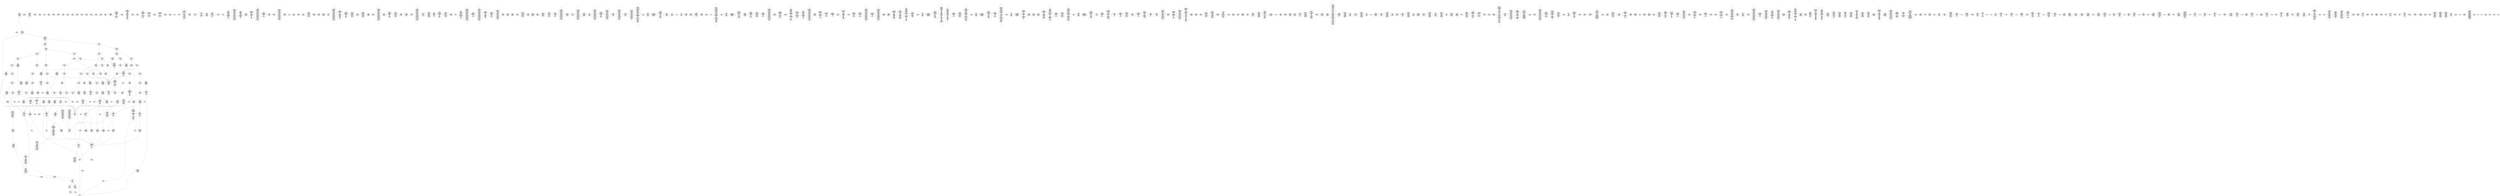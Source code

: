 /* Generated by GvGen v.1.0 (https://www.github.com/stricaud/gvgen) */

digraph G {
compound=true;
   node1 [label="[anywhere]"];
   node2 [label="# 0x0
PUSHX Data
PUSHX Data
MSTORE
CALLVALUE
ISZERO
PUSHX Data
JUMPI
"];
   node3 [label="# 0xc
PUSHX Data
REVERT
"];
   node4 [label="# 0x10
JUMPDEST
PUSHX LogicData
CALLDATASIZE
LT
PUSHX Data
JUMPI
"];
   node5 [label="# 0x1a
PUSHX Data
CALLDATALOAD
PUSHX BitData
SHR
PUSHX LogicData
GT
PUSHX Data
JUMPI
"];
   node6 [label="# 0x2b
PUSHX LogicData
GT
PUSHX Data
JUMPI
"];
   node7 [label="# 0x36
PUSHX LogicData
GT
PUSHX Data
JUMPI
"];
   node8 [label="# 0x41
PUSHX LogicData
EQ
PUSHX Data
JUMPI
"];
   node9 [label="# 0x4c
PUSHX LogicData
EQ
PUSHX Data
JUMPI
"];
   node10 [label="# 0x57
PUSHX LogicData
EQ
PUSHX Data
JUMPI
"];
   node11 [label="# 0x62
PUSHX LogicData
EQ
PUSHX Data
JUMPI
"];
   node12 [label="# 0x6d
PUSHX LogicData
EQ
PUSHX Data
JUMPI
"];
   node13 [label="# 0x78
PUSHX Data
JUMP
"];
   node14 [label="# 0x7c
JUMPDEST
PUSHX LogicData
EQ
PUSHX Data
JUMPI
"];
   node15 [label="# 0x88
PUSHX LogicData
EQ
PUSHX Data
JUMPI
"];
   node16 [label="# 0x93
PUSHX LogicData
EQ
PUSHX Data
JUMPI
"];
   node17 [label="# 0x9e
PUSHX LogicData
EQ
PUSHX Data
JUMPI
"];
   node18 [label="# 0xa9
PUSHX Data
JUMP
"];
   node19 [label="# 0xad
JUMPDEST
PUSHX LogicData
GT
PUSHX Data
JUMPI
"];
   node20 [label="# 0xb9
PUSHX LogicData
EQ
PUSHX Data
JUMPI
"];
   node21 [label="# 0xc4
PUSHX LogicData
EQ
PUSHX Data
JUMPI
"];
   node22 [label="# 0xcf
PUSHX LogicData
EQ
PUSHX Data
JUMPI
"];
   node23 [label="# 0xda
PUSHX LogicData
EQ
PUSHX Data
JUMPI
"];
   node24 [label="# 0xe5
PUSHX LogicData
EQ
PUSHX Data
JUMPI
"];
   node25 [label="# 0xf0
PUSHX Data
JUMP
"];
   node26 [label="# 0xf4
JUMPDEST
PUSHX LogicData
EQ
PUSHX Data
JUMPI
"];
   node27 [label="# 0x100
PUSHX LogicData
EQ
PUSHX Data
JUMPI
"];
   node28 [label="# 0x10b
PUSHX LogicData
EQ
PUSHX Data
JUMPI
"];
   node29 [label="# 0x116
PUSHX LogicData
EQ
PUSHX Data
JUMPI
"];
   node30 [label="# 0x121
PUSHX Data
JUMP
"];
   node31 [label="# 0x125
JUMPDEST
PUSHX LogicData
GT
PUSHX Data
JUMPI
"];
   node32 [label="# 0x131
PUSHX LogicData
GT
PUSHX Data
JUMPI
"];
   node33 [label="# 0x13c
PUSHX LogicData
EQ
PUSHX Data
JUMPI
"];
   node34 [label="# 0x147
PUSHX LogicData
EQ
PUSHX Data
JUMPI
"];
   node35 [label="# 0x152
PUSHX LogicData
EQ
PUSHX Data
JUMPI
"];
   node36 [label="# 0x15d
PUSHX LogicData
EQ
PUSHX Data
JUMPI
"];
   node37 [label="# 0x168
PUSHX LogicData
EQ
PUSHX Data
JUMPI
"];
   node38 [label="# 0x173
PUSHX Data
JUMP
"];
   node39 [label="# 0x177
JUMPDEST
PUSHX LogicData
EQ
PUSHX Data
JUMPI
"];
   node40 [label="# 0x183
PUSHX LogicData
EQ
PUSHX Data
JUMPI
"];
   node41 [label="# 0x18e
PUSHX LogicData
EQ
PUSHX Data
JUMPI
"];
   node42 [label="# 0x199
PUSHX LogicData
EQ
PUSHX Data
JUMPI
"];
   node43 [label="# 0x1a4
PUSHX Data
JUMP
"];
   node44 [label="# 0x1a8
JUMPDEST
PUSHX LogicData
GT
PUSHX Data
JUMPI
"];
   node45 [label="# 0x1b4
PUSHX LogicData
EQ
PUSHX Data
JUMPI
"];
   node46 [label="# 0x1bf
PUSHX LogicData
EQ
PUSHX Data
JUMPI
"];
   node47 [label="# 0x1ca
PUSHX LogicData
EQ
PUSHX Data
JUMPI
"];
   node48 [label="# 0x1d5
PUSHX LogicData
EQ
PUSHX Data
JUMPI
"];
   node49 [label="# 0x1e0
PUSHX LogicData
EQ
PUSHX Data
JUMPI
"];
   node50 [label="# 0x1eb
PUSHX Data
JUMP
"];
   node51 [label="# 0x1ef
JUMPDEST
PUSHX LogicData
EQ
PUSHX Data
JUMPI
"];
   node52 [label="# 0x1fb
PUSHX LogicData
EQ
PUSHX Data
JUMPI
"];
   node53 [label="# 0x206
PUSHX LogicData
EQ
PUSHX Data
JUMPI
"];
   node54 [label="# 0x211
PUSHX LogicData
EQ
PUSHX Data
JUMPI
"];
   node55 [label="# 0x21c
JUMPDEST
PUSHX Data
REVERT
"];
   node56 [label="# 0x221
JUMPDEST
PUSHX Data
PUSHX Data
CALLDATASIZE
PUSHX Data
PUSHX Data
JUMP
"];
   node57 [label="# 0x22f
JUMPDEST
PUSHX Data
JUMP
"];
   node58 [label="# 0x234
JUMPDEST
PUSHX MemData
MLOAD
ISZERO
ISZERO
MSTORE
PUSHX ArithData
ADD
"];
   node59 [label="# 0x240
JUMPDEST
PUSHX MemData
MLOAD
SUB
RETURN
"];
   node60 [label="# 0x249
JUMPDEST
PUSHX Data
PUSHX Data
JUMP
"];
   node61 [label="# 0x251
JUMPDEST
PUSHX MemData
MLOAD
PUSHX Data
PUSHX Data
JUMP
"];
   node62 [label="# 0x25e
JUMPDEST
PUSHX Data
PUSHX Data
CALLDATASIZE
PUSHX Data
PUSHX Data
JUMP
"];
   node63 [label="# 0x26c
JUMPDEST
PUSHX Data
JUMP
"];
   node64 [label="# 0x271
JUMPDEST
PUSHX MemData
MLOAD
PUSHX ArithData
PUSHX BitData
PUSHX BitData
SHL
SUB
AND
MSTORE
PUSHX ArithData
ADD
PUSHX Data
JUMP
"];
   node65 [label="# 0x289
JUMPDEST
PUSHX Data
PUSHX Data
CALLDATASIZE
PUSHX Data
PUSHX Data
JUMP
"];
   node66 [label="# 0x297
JUMPDEST
PUSHX Data
JUMP
"];
   node67 [label="# 0x29c
JUMPDEST
STOP
"];
   node68 [label="# 0x29e
JUMPDEST
PUSHX StorData
SLOAD
"];
   node69 [label="# 0x2a2
JUMPDEST
PUSHX MemData
MLOAD
MSTORE
PUSHX ArithData
ADD
PUSHX Data
JUMP
"];
   node70 [label="# 0x2b0
JUMPDEST
PUSHX StorData
SLOAD
PUSHX Data
PUSHX ArithData
PUSHX BitData
PUSHX BitData
SHL
SUB
AND
JUMP
"];
   node71 [label="# 0x2c3
JUMPDEST
PUSHX Data
PUSHX Data
CALLDATASIZE
PUSHX Data
PUSHX Data
JUMP
"];
   node72 [label="# 0x2d1
JUMPDEST
PUSHX Data
JUMP
"];
   node73 [label="# 0x2d6
JUMPDEST
PUSHX Data
PUSHX Data
JUMP
"];
   node74 [label="# 0x2de
JUMPDEST
PUSHX Data
PUSHX Data
CALLDATASIZE
PUSHX Data
PUSHX Data
JUMP
"];
   node75 [label="# 0x2ec
JUMPDEST
PUSHX Data
JUMP
"];
   node76 [label="# 0x2f1
JUMPDEST
PUSHX Data
PUSHX StorData
SLOAD
JUMP
"];
   node77 [label="# 0x2fa
JUMPDEST
PUSHX Data
PUSHX Data
CALLDATASIZE
PUSHX Data
PUSHX Data
JUMP
"];
   node78 [label="# 0x308
JUMPDEST
PUSHX Data
JUMP
"];
   node79 [label="# 0x30d
JUMPDEST
PUSHX Data
PUSHX Data
CALLDATASIZE
PUSHX Data
PUSHX Data
JUMP
"];
   node80 [label="# 0x31b
JUMPDEST
PUSHX Data
JUMP
"];
   node81 [label="# 0x320
JUMPDEST
PUSHX Data
PUSHX Data
CALLDATASIZE
PUSHX Data
PUSHX Data
JUMP
"];
   node82 [label="# 0x32e
JUMPDEST
PUSHX Data
JUMP
"];
   node83 [label="# 0x333
JUMPDEST
PUSHX Data
PUSHX Data
CALLDATASIZE
PUSHX Data
PUSHX Data
JUMP
"];
   node84 [label="# 0x341
JUMPDEST
PUSHX Data
JUMP
"];
   node85 [label="# 0x346
JUMPDEST
PUSHX Data
PUSHX Data
CALLDATASIZE
PUSHX Data
PUSHX Data
JUMP
"];
   node86 [label="# 0x354
JUMPDEST
PUSHX Data
JUMP
"];
   node87 [label="# 0x359
JUMPDEST
PUSHX Data
PUSHX Data
CALLDATASIZE
PUSHX Data
PUSHX Data
JUMP
"];
   node88 [label="# 0x367
JUMPDEST
PUSHX Data
JUMP
"];
   node89 [label="# 0x36c
JUMPDEST
PUSHX Data
PUSHX Data
CALLDATASIZE
PUSHX Data
PUSHX Data
JUMP
"];
   node90 [label="# 0x37a
JUMPDEST
PUSHX Data
JUMP
"];
   node91 [label="# 0x37f
JUMPDEST
PUSHX Data
PUSHX Data
JUMP
"];
   node92 [label="# 0x387
JUMPDEST
PUSHX Data
PUSHX StorData
SLOAD
JUMP
"];
   node93 [label="# 0x390
JUMPDEST
PUSHX Data
PUSHX Data
CALLDATASIZE
PUSHX Data
PUSHX Data
JUMP
"];
   node94 [label="# 0x39e
JUMPDEST
PUSHX Data
JUMP
"];
   node95 [label="# 0x3a3
JUMPDEST
PUSHX Data
PUSHX Data
JUMP
"];
   node96 [label="# 0x3ab
JUMPDEST
PUSHX Data
PUSHX Data
JUMP
"];
   node97 [label="# 0x3b3
JUMPDEST
PUSHX Data
PUSHX Data
JUMP
"];
   node98 [label="# 0x3bb
JUMPDEST
PUSHX StorData
SLOAD
PUSHX ArithData
PUSHX BitData
PUSHX BitData
SHL
SUB
AND
PUSHX Data
JUMP
"];
   node99 [label="# 0x3cc
JUMPDEST
PUSHX Data
PUSHX Data
CALLDATASIZE
PUSHX Data
PUSHX Data
JUMP
"];
   node100 [label="# 0x3da
JUMPDEST
PUSHX Data
JUMP
"];
   node101 [label="# 0x3df
JUMPDEST
PUSHX Data
PUSHX Data
JUMP
"];
   node102 [label="# 0x3e7
JUMPDEST
PUSHX Data
PUSHX Data
CALLDATASIZE
PUSHX Data
PUSHX Data
JUMP
"];
   node103 [label="# 0x3f5
JUMPDEST
PUSHX Data
JUMP
"];
   node104 [label="# 0x3fa
JUMPDEST
PUSHX Data
PUSHX StorData
SLOAD
JUMP
"];
   node105 [label="# 0x403
JUMPDEST
PUSHX Data
PUSHX Data
CALLDATASIZE
PUSHX Data
PUSHX Data
JUMP
"];
   node106 [label="# 0x411
JUMPDEST
PUSHX Data
JUMP
"];
   node107 [label="# 0x416
JUMPDEST
PUSHX Data
PUSHX Data
CALLDATASIZE
PUSHX Data
PUSHX Data
JUMP
"];
   node108 [label="# 0x424
JUMPDEST
PUSHX BitData
PUSHX BitData
SHL
JUMP
"];
   node109 [label="# 0x435
JUMPDEST
PUSHX MemData
MLOAD
PUSHX ArithData
PUSHX BitData
PUSHX BitData
SHL
SUB
NOT
AND
MSTORE
PUSHX ArithData
ADD
PUSHX Data
JUMP
"];
   node110 [label="# 0x44e
JUMPDEST
PUSHX Data
PUSHX Data
CALLDATASIZE
PUSHX Data
PUSHX Data
JUMP
"];
   node111 [label="# 0x45c
JUMPDEST
PUSHX Data
JUMP
"];
   node112 [label="# 0x461
JUMPDEST
PUSHX Data
PUSHX Data
JUMP
"];
   node113 [label="# 0x469
JUMPDEST
PUSHX Data
PUSHX Data
JUMP
"];
   node114 [label="# 0x472
JUMPDEST
PUSHX Data
PUSHX Data
CALLDATASIZE
PUSHX Data
PUSHX Data
JUMP
"];
   node115 [label="# 0x480
JUMPDEST
PUSHX ArithData
PUSHX BitData
PUSHX BitData
SHL
SUB
AND
PUSHX Data
MSTORE
PUSHX Data
PUSHX Data
MSTORE
PUSHX Data
SHA3
AND
MSTORE
MSTORE
SHA3
SLOAD
PUSHX BitData
AND
JUMP
"];
   node116 [label="# 0x4ae
JUMPDEST
PUSHX Data
PUSHX Data
CALLDATASIZE
PUSHX Data
PUSHX Data
JUMP
"];
   node117 [label="# 0x4bc
JUMPDEST
PUSHX Data
JUMP
"];
   node118 [label="# 0x4c1
JUMPDEST
PUSHX Data
PUSHX Data
CALLDATASIZE
PUSHX Data
PUSHX Data
JUMP
"];
   node119 [label="# 0x4cf
JUMPDEST
PUSHX Data
JUMP
"];
   node120 [label="# 0x4d4
JUMPDEST
PUSHX Data
PUSHX ArithData
PUSHX BitData
PUSHX BitData
SHL
SUB
NOT
AND
PUSHX BitData
PUSHX BitData
SHL
EQ
PUSHX Data
JUMPI
"];
   node121 [label="# 0x4f0
PUSHX ArithData
PUSHX BitData
PUSHX BitData
SHL
SUB
NOT
AND
PUSHX BitData
PUSHX BitData
SHL
EQ
"];
   node122 [label="# 0x505
JUMPDEST
PUSHX Data
JUMPI
"];
   node123 [label="# 0x50b
PUSHX ArithData
PUSHX BitData
PUSHX BitData
SHL
SUB
NOT
AND
PUSHX BitData
PUSHX BitData
SHL
EQ
"];
   node124 [label="# 0x520
JUMPDEST
PUSHX Data
JUMPI
"];
   node125 [label="# 0x526
PUSHX Data
PUSHX Data
JUMP
"];
   node126 [label="# 0x52f
JUMPDEST
"];
   node127 [label="# 0x532
JUMPDEST
JUMP
"];
   node128 [label="# 0x537
JUMPDEST
PUSHX Data
PUSHX StorData
SLOAD
PUSHX Data
PUSHX Data
JUMP
"];
   node129 [label="# 0x546
JUMPDEST
PUSHX ArithData
ADD
PUSHX ArithData
DIV
MUL
PUSHX ArithData
ADD
PUSHX MemData
MLOAD
ADD
PUSHX Data
MSTORE
MSTORE
PUSHX ArithData
ADD
SLOAD
PUSHX Data
PUSHX Data
JUMP
"];
   node130 [label="# 0x572
JUMPDEST
ISZERO
PUSHX Data
JUMPI
"];
   node131 [label="# 0x579
PUSHX LogicData
LT
PUSHX Data
JUMPI
"];
   node132 [label="# 0x581
PUSHX ArithData
SLOAD
DIV
MUL
MSTORE
PUSHX ArithData
ADD
PUSHX Data
JUMP
"];
   node133 [label="# 0x594
JUMPDEST
ADD
PUSHX Data
MSTORE
PUSHX Data
PUSHX Data
SHA3
"];
   node134 [label="# 0x5a2
JUMPDEST
SLOAD
MSTORE
PUSHX ArithData
ADD
PUSHX ArithData
ADD
GT
PUSHX Data
JUMPI
"];
   node135 [label="# 0x5b6
SUB
PUSHX BitData
AND
ADD
"];
   node136 [label="# 0x5bf
JUMPDEST
JUMP
"];
   node137 [label="# 0x5c9
JUMPDEST
PUSHX Data
MSTORE
PUSHX Data
PUSHX Data
MSTORE
PUSHX Data
SHA3
SLOAD
PUSHX ArithData
PUSHX BitData
PUSHX BitData
SHL
SUB
AND
PUSHX Data
JUMPI
"];
   node138 [label="# 0x5e6
PUSHX MemData
MLOAD
PUSHX BitData
PUSHX BitData
SHL
MSTORE
PUSHX Data
PUSHX ArithData
ADD
MSTORE
PUSHX Data
PUSHX ArithData
ADD
MSTORE
PUSHX Data
PUSHX ArithData
ADD
MSTORE
PUSHX BitData
PUSHX BitData
SHL
PUSHX ArithData
ADD
MSTORE
PUSHX ArithData
ADD
"];
   node139 [label="# 0x63e
JUMPDEST
PUSHX MemData
MLOAD
SUB
REVERT
"];
   node140 [label="# 0x647
JUMPDEST
PUSHX Data
MSTORE
PUSHX Data
PUSHX Data
MSTORE
PUSHX Data
SHA3
SLOAD
PUSHX ArithData
PUSHX BitData
PUSHX BitData
SHL
SUB
AND
JUMP
"];
   node141 [label="# 0x663
JUMPDEST
PUSHX Data
PUSHX Data
PUSHX Data
JUMP
"];
   node142 [label="# 0x66e
JUMPDEST
PUSHX ArithData
PUSHX BitData
PUSHX BitData
SHL
SUB
AND
PUSHX ArithData
PUSHX BitData
PUSHX BitData
SHL
SUB
AND
EQ
ISZERO
PUSHX Data
JUMPI
"];
   node143 [label="# 0x68b
PUSHX MemData
MLOAD
PUSHX BitData
PUSHX BitData
SHL
MSTORE
PUSHX Data
PUSHX ArithData
ADD
MSTORE
PUSHX Data
PUSHX ArithData
ADD
MSTORE
PUSHX Data
PUSHX ArithData
ADD
MSTORE
PUSHX BitData
PUSHX BitData
SHL
PUSHX ArithData
ADD
MSTORE
PUSHX ArithData
ADD
PUSHX Data
JUMP
"];
   node144 [label="# 0x6dc
JUMPDEST
CALLER
PUSHX ArithData
PUSHX BitData
PUSHX BitData
SHL
SUB
AND
EQ
PUSHX Data
JUMPI
"];
   node145 [label="# 0x6ee
PUSHX Data
CALLER
PUSHX Data
JUMP
"];
   node146 [label="# 0x6f8
JUMPDEST
PUSHX Data
JUMPI
"];
   node147 [label="# 0x6fd
PUSHX MemData
MLOAD
PUSHX BitData
PUSHX BitData
SHL
MSTORE
PUSHX Data
PUSHX ArithData
ADD
MSTORE
PUSHX Data
PUSHX ArithData
ADD
MSTORE
PUSHX Data
PUSHX ArithData
ADD
MSTORE
PUSHX Data
PUSHX ArithData
ADD
MSTORE
PUSHX ArithData
ADD
PUSHX Data
JUMP
"];
   node148 [label="# 0x76a
JUMPDEST
PUSHX Data
PUSHX Data
JUMP
"];
   node149 [label="# 0x774
JUMPDEST
JUMP
"];
   node150 [label="# 0x779
JUMPDEST
PUSHX Data
CALLER
"];
   node151 [label="# 0x77e
JUMPDEST
PUSHX Data
JUMP
"];
   node152 [label="# 0x784
JUMPDEST
PUSHX Data
JUMPI
"];
   node153 [label="# 0x789
PUSHX MemData
MLOAD
PUSHX BitData
PUSHX BitData
SHL
MSTORE
PUSHX ArithData
ADD
PUSHX Data
PUSHX Data
JUMP
"];
   node154 [label="# 0x7a0
JUMPDEST
PUSHX Data
PUSHX Data
JUMP
"];
   node155 [label="# 0x7ab
JUMPDEST
PUSHX StorData
SLOAD
ISZERO
PUSHX Data
JUMPI
"];
   node156 [label="# 0x7b4
PUSHX MemData
MLOAD
PUSHX BitData
PUSHX BitData
SHL
MSTORE
PUSHX Data
PUSHX ArithData
ADD
MSTORE
PUSHX Data
PUSHX ArithData
ADD
MSTORE
PUSHX Data
PUSHX ArithData
ADD
MSTORE
PUSHX ArithData
ADD
PUSHX Data
JUMP
"];
   node157 [label="# 0x7fb
JUMPDEST
PUSHX StorData
SLOAD
ISZERO
PUSHX Data
JUMPI
"];
   node158 [label="# 0x804
PUSHX MemData
MLOAD
PUSHX BitData
PUSHX BitData
SHL
MSTORE
PUSHX Data
PUSHX ArithData
ADD
MSTORE
PUSHX Data
PUSHX ArithData
ADD
MSTORE
PUSHX Data
PUSHX ArithData
ADD
MSTORE
PUSHX ArithData
ADD
PUSHX Data
JUMP
"];
   node159 [label="# 0x84b
JUMPDEST
PUSHX Data
PUSHX StorData
SLOAD
PUSHX StorData
SLOAD
PUSHX Data
JUMP
"];
   node160 [label="# 0x859
JUMPDEST
PUSHX Data
SSTORE
JUMP
"];
   node161 [label="# 0x85e
JUMPDEST
PUSHX Data
PUSHX Data
PUSHX Data
JUMP
"];
   node162 [label="# 0x869
JUMPDEST
LT
PUSHX Data
JUMPI
"];
   node163 [label="# 0x870
PUSHX MemData
MLOAD
PUSHX BitData
PUSHX BitData
SHL
MSTORE
PUSHX Data
PUSHX ArithData
ADD
MSTORE
PUSHX Data
PUSHX ArithData
ADD
MSTORE
PUSHX Data
PUSHX ArithData
ADD
MSTORE
PUSHX BitData
PUSHX BitData
SHL
PUSHX ArithData
ADD
MSTORE
PUSHX ArithData
ADD
PUSHX Data
JUMP
"];
   node164 [label="# 0x8cb
JUMPDEST
PUSHX ArithData
PUSHX BitData
PUSHX BitData
SHL
SUB
AND
PUSHX Data
MSTORE
PUSHX Data
PUSHX Data
MSTORE
PUSHX Data
SHA3
MSTORE
MSTORE
SHA3
SLOAD
JUMP
"];
   node165 [label="# 0x8f4
JUMPDEST
PUSHX StorData
SLOAD
PUSHX ArithData
PUSHX BitData
PUSHX BitData
SHL
SUB
AND
CALLER
EQ
PUSHX Data
JUMPI
"];
   node166 [label="# 0x907
PUSHX MemData
MLOAD
PUSHX BitData
PUSHX BitData
SHL
MSTORE
PUSHX ArithData
ADD
PUSHX Data
PUSHX Data
JUMP
"];
   node167 [label="# 0x91e
JUMPDEST
PUSHX Data
PUSHX Data
JUMP
"];
   node168 [label="# 0x929
JUMPDEST
PUSHX Data
PUSHX MemData
MLOAD
PUSHX ArithData
ADD
PUSHX Data
MSTORE
PUSHX Data
MSTORE
PUSHX Data
JUMP
"];
   node169 [label="# 0x944
JUMPDEST
PUSHX Data
CALLER
PUSHX Data
JUMP
"];
   node170 [label="# 0x94d
JUMPDEST
PUSHX Data
JUMPI
"];
   node171 [label="# 0x952
PUSHX MemData
MLOAD
PUSHX BitData
PUSHX BitData
SHL
MSTORE
PUSHX Data
PUSHX ArithData
ADD
MSTORE
PUSHX Data
PUSHX ArithData
ADD
MSTORE
PUSHX Data
PUSHX ArithData
ADD
MSTORE
PUSHX BitData
PUSHX BitData
SHL
PUSHX ArithData
ADD
MSTORE
PUSHX ArithData
ADD
PUSHX Data
JUMP
"];
   node172 [label="# 0x9b2
JUMPDEST
PUSHX Data
PUSHX Data
JUMP
"];
   node173 [label="# 0x9bb
JUMPDEST
JUMP
"];
   node174 [label="# 0x9be
JUMPDEST
PUSHX StorData
SLOAD
PUSHX ArithData
PUSHX BitData
PUSHX BitData
SHL
SUB
AND
CALLER
EQ
PUSHX Data
JUMPI
"];
   node175 [label="# 0x9d1
PUSHX MemData
MLOAD
PUSHX BitData
PUSHX BitData
SHL
MSTORE
PUSHX ArithData
ADD
PUSHX Data
PUSHX Data
JUMP
"];
   node176 [label="# 0x9e8
JUMPDEST
PUSHX Data
PUSHX Data
JUMP
"];
   node177 [label="# 0x9f3
JUMPDEST
PUSHX Data
PUSHX Data
PUSHX StorData
SLOAD
JUMP
"];
   node178 [label="# 0x9fe
JUMPDEST
LT
PUSHX Data
JUMPI
"];
   node179 [label="# 0xa05
PUSHX MemData
MLOAD
PUSHX BitData
PUSHX BitData
SHL
MSTORE
PUSHX Data
PUSHX ArithData
ADD
MSTORE
PUSHX Data
PUSHX ArithData
ADD
MSTORE
PUSHX Data
PUSHX ArithData
ADD
MSTORE
PUSHX BitData
PUSHX BitData
SHL
PUSHX ArithData
ADD
MSTORE
PUSHX ArithData
ADD
PUSHX Data
JUMP
"];
   node180 [label="# 0xa61
JUMPDEST
PUSHX StorData
SLOAD
LT
PUSHX Data
JUMPI
"];
   node181 [label="# 0xa6d
PUSHX BitData
PUSHX BitData
SHL
PUSHX Data
MSTORE
PUSHX Data
PUSHX Data
MSTORE
PUSHX Data
PUSHX Data
REVERT
"];
   node182 [label="# 0xa82
JUMPDEST
PUSHX Data
MSTORE
PUSHX Data
PUSHX Data
SHA3
ADD
SLOAD
JUMP
"];
   node183 [label="# 0xa94
JUMPDEST
PUSHX StorData
SLOAD
PUSHX ArithData
PUSHX BitData
PUSHX BitData
SHL
SUB
AND
CALLER
EQ
PUSHX Data
JUMPI
"];
   node184 [label="# 0xaa7
PUSHX MemData
MLOAD
PUSHX BitData
PUSHX BitData
SHL
MSTORE
PUSHX ArithData
ADD
PUSHX Data
PUSHX Data
JUMP
"];
   node185 [label="# 0xabe
JUMPDEST
PUSHX Data
PUSHX Data
JUMP
"];
   node186 [label="# 0xac8
JUMPDEST
JUMP
"];
   node187 [label="# 0xacc
JUMPDEST
PUSHX Data
MSTORE
PUSHX Data
PUSHX Data
MSTORE
PUSHX Data
SHA3
SLOAD
PUSHX ArithData
PUSHX BitData
PUSHX BitData
SHL
SUB
AND
PUSHX Data
JUMPI
"];
   node188 [label="# 0xaea
PUSHX MemData
MLOAD
PUSHX BitData
PUSHX BitData
SHL
MSTORE
PUSHX Data
PUSHX ArithData
ADD
MSTORE
PUSHX Data
PUSHX ArithData
ADD
MSTORE
PUSHX Data
PUSHX ArithData
ADD
MSTORE
PUSHX BitData
PUSHX BitData
SHL
PUSHX ArithData
ADD
MSTORE
PUSHX ArithData
ADD
PUSHX Data
JUMP
"];
   node189 [label="# 0xb43
JUMPDEST
PUSHX MemData
MLOAD
PUSHX ArithData
ADD
PUSHX Data
MSTORE
PUSHX Data
MSTORE
PUSHX ArithData
ADD
PUSHX Data
PUSHX Data
CODECOPY
JUMP
"];
   node190 [label="# 0xb5f
JUMPDEST
PUSHX Data
PUSHX ArithData
PUSHX BitData
PUSHX BitData
SHL
SUB
AND
PUSHX Data
JUMPI
"];
   node191 [label="# 0xb70
PUSHX MemData
MLOAD
PUSHX BitData
PUSHX BitData
SHL
MSTORE
PUSHX Data
PUSHX ArithData
ADD
MSTORE
PUSHX Data
PUSHX ArithData
ADD
MSTORE
PUSHX Data
PUSHX ArithData
ADD
MSTORE
PUSHX BitData
PUSHX BitData
SHL
PUSHX ArithData
ADD
MSTORE
PUSHX ArithData
ADD
PUSHX Data
JUMP
"];
   node192 [label="# 0xbca
JUMPDEST
PUSHX ArithData
PUSHX BitData
PUSHX BitData
SHL
SUB
AND
PUSHX Data
MSTORE
PUSHX Data
PUSHX Data
MSTORE
PUSHX Data
SHA3
SLOAD
JUMP
"];
   node193 [label="# 0xbe6
JUMPDEST
PUSHX StorData
SLOAD
PUSHX ArithData
PUSHX BitData
PUSHX BitData
SHL
SUB
AND
CALLER
EQ
PUSHX Data
JUMPI
"];
   node194 [label="# 0xbf9
PUSHX MemData
MLOAD
PUSHX BitData
PUSHX BitData
SHL
MSTORE
PUSHX ArithData
ADD
PUSHX Data
PUSHX Data
JUMP
"];
   node195 [label="# 0xc10
JUMPDEST
PUSHX Data
PUSHX Data
PUSHX Data
JUMP
"];
   node196 [label="# 0xc1a
JUMPDEST
JUMP
"];
   node197 [label="# 0xc1c
JUMPDEST
CALLER
PUSHX ArithData
PUSHX BitData
PUSHX BitData
SHL
SUB
PUSHX BitData
AND
EQ
PUSHX Data
JUMPI
"];
   node198 [label="# 0xc4d
PUSHX MemData
MLOAD
PUSHX BitData
PUSHX BitData
SHL
MSTORE
PUSHX Data
PUSHX ArithData
ADD
MSTORE
PUSHX Data
PUSHX ArithData
ADD
MSTORE
PUSHX Data
PUSHX ArithData
ADD
MSTORE
PUSHX ArithData
ADD
PUSHX Data
JUMP
"];
   node199 [label="# 0xc94
JUMPDEST
PUSHX Data
PUSHX Data
JUMP
"];
   node200 [label="# 0xc9e
JUMPDEST
PUSHX Data
PUSHX StorData
SLOAD
PUSHX Data
PUSHX Data
JUMP
"];
   node201 [label="# 0xcad
JUMPDEST
PUSHX Data
CALLER
PUSHX Data
JUMP
"];
   node202 [label="# 0xcb8
JUMPDEST
PUSHX Data
CALLER
PUSHX Data
JUMP
"];
   node203 [label="# 0xcc2
JUMPDEST
PUSHX Data
JUMPI
"];
   node204 [label="# 0xcc7
PUSHX MemData
MLOAD
PUSHX BitData
PUSHX BitData
SHL
MSTORE
PUSHX ArithData
ADD
PUSHX Data
PUSHX Data
JUMP
"];
   node205 [label="# 0xcde
JUMPDEST
PUSHX Data
PUSHX Data
JUMP
"];
   node206 [label="# 0xcea
JUMPDEST
JUMP
"];
   node207 [label="# 0xcf0
JUMPDEST
PUSHX Data
PUSHX Data
PUSHX Data
PUSHX Data
JUMP
"];
   node208 [label="# 0xcfc
JUMPDEST
PUSHX Data
PUSHX Data
JUMP
"];
   node209 [label="# 0xd08
JUMPDEST
PUSHX MemData
MLOAD
PUSHX ArithData
ADD
PUSHX Data
PUSHX Data
JUMP
"];
   node210 [label="# 0xd19
JUMPDEST
PUSHX MemData
MLOAD
PUSHX ArithData
SUB
SUB
MSTORE
PUSHX Data
MSTORE
JUMP
"];
   node211 [label="# 0xd30
JUMPDEST
PUSHX Data
PUSHX StorData
SLOAD
TIMESTAMP
LT
ISZERO
PUSHX Data
JUMPI
"];
   node212 [label="# 0xd3d
PUSHX MemData
MLOAD
PUSHX BitData
PUSHX BitData
SHL
MSTORE
PUSHX Data
PUSHX ArithData
ADD
MSTORE
PUSHX Data
PUSHX ArithData
ADD
MSTORE
PUSHX BitData
PUSHX BitData
SHL
PUSHX ArithData
ADD
MSTORE
PUSHX ArithData
ADD
PUSHX Data
JUMP
"];
   node213 [label="# 0xd7b
JUMPDEST
PUSHX Data
PUSHX Data
PUSHX StorData
SLOAD
JUMP
"];
   node214 [label="# 0xd87
JUMPDEST
LT
PUSHX Data
JUMPI
"];
   node215 [label="# 0xd8d
PUSHX MemData
MLOAD
PUSHX BitData
PUSHX BitData
SHL
MSTORE
PUSHX Data
PUSHX ArithData
ADD
MSTORE
PUSHX Data
PUSHX ArithData
ADD
MSTORE
PUSHX BitData
PUSHX BitData
SHL
PUSHX ArithData
ADD
MSTORE
PUSHX ArithData
ADD
PUSHX Data
JUMP
"];
   node216 [label="# 0xdc5
JUMPDEST
PUSHX StorData
SLOAD
PUSHX Data
PUSHX Data
PUSHX Data
JUMP
"];
   node217 [label="# 0xdd4
JUMPDEST
GT
ISZERO
PUSHX Data
JUMPI
"];
   node218 [label="# 0xddc
PUSHX MemData
MLOAD
PUSHX BitData
PUSHX BitData
SHL
MSTORE
PUSHX Data
PUSHX ArithData
ADD
MSTORE
PUSHX Data
PUSHX ArithData
ADD
MSTORE
PUSHX BitData
PUSHX BitData
SHL
PUSHX ArithData
ADD
MSTORE
PUSHX ArithData
ADD
PUSHX Data
JUMP
"];
   node219 [label="# 0xe1a
JUMPDEST
PUSHX StorData
SLOAD
PUSHX ArithData
PUSHX BitData
PUSHX BitData
SHL
SUB
AND
CALLER
EQ
PUSHX Data
JUMPI
"];
   node220 [label="# 0xe2d
PUSHX MemData
MLOAD
PUSHX BitData
PUSHX BitData
SHL
MSTORE
PUSHX Data
PUSHX ArithData
ADD
MSTORE
PUSHX Data
PUSHX ArithData
ADD
MSTORE
PUSHX Data
PUSHX ArithData
ADD
MSTORE
PUSHX ArithData
ADD
PUSHX Data
JUMP
"];
   node221 [label="# 0xe74
JUMPDEST
PUSHX StorData
SLOAD
EQ
PUSHX Data
JUMPI
"];
   node222 [label="# 0xe7e
PUSHX MemData
MLOAD
PUSHX BitData
PUSHX BitData
SHL
MSTORE
PUSHX Data
PUSHX ArithData
ADD
MSTORE
PUSHX Data
PUSHX ArithData
ADD
MSTORE
PUSHX BitData
PUSHX BitData
SHL
PUSHX ArithData
ADD
MSTORE
PUSHX ArithData
ADD
PUSHX Data
JUMP
"];
   node223 [label="# 0xebd
JUMPDEST
PUSHX LogicData
GT
ISZERO
PUSHX Data
JUMPI
"];
   node224 [label="# 0xec7
PUSHX MemData
MLOAD
PUSHX BitData
PUSHX BitData
SHL
MSTORE
PUSHX Data
PUSHX ArithData
ADD
MSTORE
PUSHX Data
PUSHX ArithData
ADD
MSTORE
PUSHX Data
PUSHX ArithData
ADD
MSTORE
PUSHX ArithData
ADD
PUSHX Data
JUMP
"];
   node225 [label="# 0xf0e
JUMPDEST
PUSHX StorData
SLOAD
PUSHX StorData
SLOAD
PUSHX MemData
MLOAD
PUSHX BitData
PUSHX BitData
SHL
MSTORE
ADDRESS
PUSHX ArithData
ADD
MSTORE
PUSHX ArithData
ADD
MSTORE
PUSHX Data
PUSHX ArithData
PUSHX BitData
PUSHX BitData
SHL
SUB
AND
PUSHX Data
PUSHX ArithData
ADD
PUSHX Data
PUSHX MemData
MLOAD
SUB
EXTCODESIZE
ISZERO
ISZERO
PUSHX Data
JUMPI
"];
   node226 [label="# 0xf57
PUSHX Data
REVERT
"];
   node227 [label="# 0xf5b
JUMPDEST
GAS
STATICCALL
ISZERO
ISZERO
PUSHX Data
JUMPI
"];
   node228 [label="# 0xf66
RETURNDATASIZE
PUSHX Data
RETURNDATACOPY
RETURNDATASIZE
PUSHX Data
REVERT
"];
   node229 [label="# 0xf6f
JUMPDEST
PUSHX MemData
MLOAD
RETURNDATASIZE
PUSHX BitData
NOT
PUSHX ArithData
ADD
AND
ADD
PUSHX Data
MSTORE
ADD
PUSHX Data
PUSHX Data
JUMP
"];
   node230 [label="# 0xf93
JUMPDEST
PUSHX StorData
SLOAD
PUSHX Data
PUSHX Data
JUMP
"];
   node231 [label="# 0xfa4
JUMPDEST
EQ
ISZERO
PUSHX Data
JUMPI
"];
   node232 [label="# 0xfab
PUSHX Data
"];
   node233 [label="# 0xfad
JUMPDEST
LT
ISZERO
PUSHX Data
JUMPI
"];
   node234 [label="# 0xfb6
PUSHX Data
PUSHX Data
PUSHX Data
JUMP
"];
   node235 [label="# 0xfbf
JUMPDEST
PUSHX Data
PUSHX Data
JUMP
"];
   node236 [label="# 0xfcb
JUMPDEST
PUSHX Data
PUSHX StorData
SLOAD
PUSHX ArithData
ADD
SSTORE
JUMP
"];
   node237 [label="# 0xfd9
JUMPDEST
PUSHX Data
PUSHX Data
JUMP
"];
   node238 [label="# 0xfe4
JUMPDEST
PUSHX Data
JUMP
"];
   node239 [label="# 0xfec
JUMPDEST
"];
   node240 [label="# 0xfee
JUMPDEST
PUSHX StorData
SLOAD
PUSHX StorData
SLOAD
PUSHX MemData
MLOAD
PUSHX BitData
PUSHX BitData
SHL
MSTORE
ADDRESS
PUSHX ArithData
ADD
MSTORE
PUSHX ArithData
ADD
MSTORE
PUSHX ArithData
PUSHX BitData
PUSHX BitData
SHL
SUB
AND
PUSHX Data
PUSHX ArithData
ADD
PUSHX Data
PUSHX MemData
MLOAD
SUB
EXTCODESIZE
ISZERO
ISZERO
PUSHX Data
JUMPI
"];
   node241 [label="# 0x1036
PUSHX Data
REVERT
"];
   node242 [label="# 0x103a
JUMPDEST
GAS
STATICCALL
ISZERO
ISZERO
PUSHX Data
JUMPI
"];
   node243 [label="# 0x1045
RETURNDATASIZE
PUSHX Data
RETURNDATACOPY
RETURNDATASIZE
PUSHX Data
REVERT
"];
   node244 [label="# 0x104e
JUMPDEST
PUSHX MemData
MLOAD
RETURNDATASIZE
PUSHX BitData
NOT
PUSHX ArithData
ADD
AND
ADD
PUSHX Data
MSTORE
ADD
PUSHX Data
PUSHX Data
JUMP
"];
   node245 [label="# 0x1072
JUMPDEST
PUSHX Data
SSTORE
PUSHX BitData
PUSHX BitData
SHL
JUMP
"];
   node246 [label="# 0x1089
JUMPDEST
PUSHX StorData
SLOAD
PUSHX ArithData
PUSHX BitData
PUSHX BitData
SHL
SUB
AND
CALLER
EQ
PUSHX Data
JUMPI
"];
   node247 [label="# 0x109c
PUSHX MemData
MLOAD
PUSHX BitData
PUSHX BitData
SHL
MSTORE
PUSHX ArithData
ADD
PUSHX Data
PUSHX Data
JUMP
"];
   node248 [label="# 0x10b3
JUMPDEST
PUSHX ArithData
PUSHX BitData
PUSHX BitData
SHL
SUB
AND
PUSHX Data
JUMPI
"];
   node249 [label="# 0x10c2
PUSHX MemData
MLOAD
PUSHX BitData
PUSHX BitData
SHL
MSTORE
PUSHX Data
PUSHX ArithData
ADD
MSTORE
PUSHX Data
PUSHX ArithData
ADD
MSTORE
PUSHX Data
PUSHX ArithData
ADD
MSTORE
PUSHX BitData
PUSHX BitData
SHL
PUSHX ArithData
ADD
MSTORE
PUSHX ArithData
ADD
PUSHX Data
JUMP
"];
   node250 [label="# 0x1118
JUMPDEST
PUSHX Data
PUSHX Data
JUMP
"];
   node251 [label="# 0x1121
JUMPDEST
PUSHX Data
PUSHX ArithData
PUSHX BitData
PUSHX BitData
SHL
SUB
NOT
AND
PUSHX BitData
PUSHX BitData
SHL
EQ
PUSHX Data
JUMPI
"];
   node252 [label="# 0x113d
PUSHX Data
PUSHX Data
JUMP
"];
   node253 [label="# 0x1146
JUMPDEST
PUSHX Data
MSTORE
PUSHX Data
PUSHX Data
MSTORE
PUSHX Data
SHA3
SLOAD
PUSHX ArithData
PUSHX BitData
PUSHX BitData
SHL
SUB
NOT
AND
PUSHX ArithData
PUSHX BitData
PUSHX BitData
SHL
SUB
AND
OR
SSTORE
PUSHX Data
PUSHX Data
JUMP
"];
   node254 [label="# 0x117b
JUMPDEST
PUSHX ArithData
PUSHX BitData
PUSHX BitData
SHL
SUB
AND
PUSHX Data
PUSHX MemData
MLOAD
PUSHX MemData
MLOAD
SUB
LOGX
JUMP
"];
   node255 [label="# 0x11b4
JUMPDEST
PUSHX Data
MSTORE
PUSHX Data
PUSHX Data
MSTORE
PUSHX Data
SHA3
SLOAD
PUSHX ArithData
PUSHX BitData
PUSHX BitData
SHL
SUB
AND
PUSHX Data
JUMPI
"];
   node256 [label="# 0x11d1
PUSHX MemData
MLOAD
PUSHX BitData
PUSHX BitData
SHL
MSTORE
PUSHX Data
PUSHX ArithData
ADD
MSTORE
PUSHX Data
PUSHX ArithData
ADD
MSTORE
PUSHX Data
PUSHX ArithData
ADD
MSTORE
PUSHX BitData
PUSHX BitData
SHL
PUSHX ArithData
ADD
MSTORE
PUSHX ArithData
ADD
PUSHX Data
JUMP
"];
   node257 [label="# 0x122d
JUMPDEST
PUSHX Data
PUSHX Data
PUSHX Data
JUMP
"];
   node258 [label="# 0x1238
JUMPDEST
PUSHX ArithData
PUSHX BitData
PUSHX BitData
SHL
SUB
AND
PUSHX ArithData
PUSHX BitData
PUSHX BitData
SHL
SUB
AND
EQ
PUSHX Data
JUMPI
"];
   node259 [label="# 0x1255
PUSHX ArithData
PUSHX BitData
PUSHX BitData
SHL
SUB
AND
PUSHX Data
PUSHX Data
JUMP
"];
   node260 [label="# 0x1268
JUMPDEST
PUSHX ArithData
PUSHX BitData
PUSHX BitData
SHL
SUB
AND
EQ
"];
   node261 [label="# 0x1273
JUMPDEST
PUSHX Data
JUMPI
"];
   node262 [label="# 0x1279
PUSHX ArithData
PUSHX BitData
PUSHX BitData
SHL
SUB
AND
PUSHX Data
MSTORE
PUSHX Data
PUSHX Data
MSTORE
PUSHX Data
SHA3
AND
MSTORE
MSTORE
SHA3
SLOAD
PUSHX BitData
AND
"];
   node263 [label="# 0x12a3
JUMPDEST
JUMP
"];
   node264 [label="# 0x12ab
JUMPDEST
PUSHX ArithData
PUSHX BitData
PUSHX BitData
SHL
SUB
AND
PUSHX Data
PUSHX Data
JUMP
"];
   node265 [label="# 0x12be
JUMPDEST
PUSHX ArithData
PUSHX BitData
PUSHX BitData
SHL
SUB
AND
EQ
PUSHX Data
JUMPI
"];
   node266 [label="# 0x12cd
PUSHX MemData
MLOAD
PUSHX BitData
PUSHX BitData
SHL
MSTORE
PUSHX Data
PUSHX ArithData
ADD
MSTORE
PUSHX Data
PUSHX ArithData
ADD
MSTORE
PUSHX Data
PUSHX ArithData
ADD
MSTORE
PUSHX BitData
PUSHX BitData
SHL
PUSHX ArithData
ADD
MSTORE
PUSHX ArithData
ADD
PUSHX Data
JUMP
"];
   node267 [label="# 0x1326
JUMPDEST
PUSHX ArithData
PUSHX BitData
PUSHX BitData
SHL
SUB
AND
PUSHX Data
JUMPI
"];
   node268 [label="# 0x1335
PUSHX MemData
MLOAD
PUSHX BitData
PUSHX BitData
SHL
MSTORE
PUSHX Data
PUSHX ArithData
ADD
MSTORE
PUSHX ArithData
ADD
MSTORE
PUSHX Data
PUSHX ArithData
ADD
MSTORE
PUSHX BitData
PUSHX BitData
SHL
PUSHX ArithData
ADD
MSTORE
PUSHX ArithData
ADD
PUSHX Data
JUMP
"];
   node269 [label="# 0x1388
JUMPDEST
PUSHX Data
PUSHX Data
JUMP
"];
   node270 [label="# 0x1393
JUMPDEST
PUSHX Data
PUSHX Data
PUSHX Data
JUMP
"];
   node271 [label="# 0x139e
JUMPDEST
PUSHX ArithData
PUSHX BitData
PUSHX BitData
SHL
SUB
AND
PUSHX Data
MSTORE
PUSHX Data
PUSHX Data
MSTORE
PUSHX Data
SHA3
SLOAD
PUSHX Data
PUSHX Data
PUSHX Data
JUMP
"];
   node272 [label="# 0x13c7
JUMPDEST
SSTORE
PUSHX ArithData
PUSHX BitData
PUSHX BitData
SHL
SUB
AND
PUSHX Data
MSTORE
PUSHX Data
PUSHX Data
MSTORE
PUSHX Data
SHA3
SLOAD
PUSHX Data
PUSHX Data
PUSHX Data
JUMP
"];
   node273 [label="# 0x13f5
JUMPDEST
SSTORE
PUSHX Data
MSTORE
PUSHX Data
PUSHX Data
MSTORE
PUSHX MemData
SHA3
SLOAD
PUSHX ArithData
PUSHX BitData
PUSHX BitData
SHL
SUB
NOT
AND
PUSHX ArithData
PUSHX BitData
PUSHX BitData
SHL
SUB
AND
OR
SSTORE
MLOAD
AND
PUSHX Data
LOGX
JUMP
"];
   node274 [label="# 0x1456
JUMPDEST
PUSHX Data
PUSHX BitData
PUSHX ArithData
PUSHX BitData
PUSHX BitData
SHL
SUB
AND
PUSHX Data
PUSHX Data
PUSHX Data
PUSHX MemData
MLOAD
PUSHX ArithData
ADD
PUSHX Data
MSTORE
PUSHX ArithData
ADD
MSTORE
PUSHX ArithData
ADD
JUMP
"];
   node275 [label="# 0x14c6
JUMPDEST
PUSHX MemData
MLOAD
PUSHX ArithData
SUB
SUB
MSTORE
PUSHX Data
MSTORE
PUSHX MemData
MLOAD
PUSHX BitData
AND
PUSHX BitData
SHL
MSTORE
PUSHX ArithData
ADD
PUSHX Data
PUSHX Data
JUMP
"];
   node276 [label="# 0x14f3
JUMPDEST
PUSHX Data
PUSHX MemData
MLOAD
SUB
PUSHX Data
EXTCODESIZE
ISZERO
ISZERO
PUSHX Data
JUMPI
"];
   node277 [label="# 0x1509
PUSHX Data
REVERT
"];
   node278 [label="# 0x150d
JUMPDEST
GAS
CALL
ISZERO
ISZERO
PUSHX Data
JUMPI
"];
   node279 [label="# 0x1518
RETURNDATASIZE
PUSHX Data
RETURNDATACOPY
RETURNDATASIZE
PUSHX Data
REVERT
"];
   node280 [label="# 0x1521
JUMPDEST
PUSHX MemData
MLOAD
RETURNDATASIZE
PUSHX BitData
NOT
PUSHX ArithData
ADD
AND
ADD
PUSHX Data
MSTORE
ADD
PUSHX Data
PUSHX Data
JUMP
"];
   node281 [label="# 0x1545
JUMPDEST
PUSHX Data
MSTORE
PUSHX Data
PUSHX ArithData
MSTORE
PUSHX Data
SHA3
SLOAD
MLOAD
ADD
MSTORE
ADD
MSTORE
ADDRESS
PUSHX ArithData
ADD
MSTORE
PUSHX ArithData
ADD
MSTORE
MLOAD
SUB
ADD
MSTORE
PUSHX ArithData
ADD
MSTORE
MLOAD
ADD
SHA3
MSTORE
MSTORE
PUSHX Data
PUSHX Data
PUSHX Data
JUMP
"];
   node282 [label="# 0x15a1
JUMPDEST
PUSHX Data
MSTORE
PUSHX Data
PUSHX Data
MSTORE
PUSHX Data
SHA3
SSTORE
PUSHX Data
PUSHX Data
MLOAD
PUSHX ArithData
ADD
MSTORE
ADD
MSTORE
MLOAD
SUB
ADD
MSTORE
PUSHX ArithData
ADD
MSTORE
MLOAD
ADD
SHA3
JUMP
"];
   node283 [label="# 0x15e1
JUMPDEST
PUSHX ArithData
PUSHX BitData
PUSHX BitData
SHL
SUB
AND
PUSHX Data
JUMPI
"];
   node284 [label="# 0x15f0
PUSHX MemData
MLOAD
PUSHX BitData
PUSHX BitData
SHL
MSTORE
PUSHX ArithData
ADD
PUSHX Data
PUSHX Data
JUMP
"];
   node285 [label="# 0x1607
JUMPDEST
PUSHX MemData
MLOAD
PUSHX BitData
PUSHX BitData
SHL
MSTORE
PUSHX ArithData
ADD
MSTORE
ADDRESS
PUSHX ArithData
PUSHX BitData
PUSHX BitData
SHL
SUB
AND
PUSHX Data
PUSHX ArithData
ADD
PUSHX Data
PUSHX MemData
MLOAD
SUB
EXTCODESIZE
ISZERO
ISZERO
PUSHX Data
JUMPI
"];
   node286 [label="# 0x1645
PUSHX Data
REVERT
"];
   node287 [label="# 0x1649
JUMPDEST
GAS
STATICCALL
ISZERO
ISZERO
PUSHX Data
JUMPI
"];
   node288 [label="# 0x1654
RETURNDATASIZE
PUSHX Data
RETURNDATACOPY
RETURNDATASIZE
PUSHX Data
REVERT
"];
   node289 [label="# 0x165d
JUMPDEST
PUSHX MemData
MLOAD
RETURNDATASIZE
PUSHX BitData
NOT
PUSHX ArithData
ADD
AND
ADD
PUSHX Data
MSTORE
ADD
PUSHX Data
PUSHX Data
JUMP
"];
   node290 [label="# 0x1681
JUMPDEST
PUSHX ArithData
PUSHX BitData
PUSHX BitData
SHL
SUB
AND
EQ
ISZERO
PUSHX Data
JUMPI
"];
   node291 [label="# 0x1691
PUSHX MemData
MLOAD
PUSHX BitData
PUSHX BitData
SHL
MSTORE
ADDRESS
PUSHX ArithData
ADD
MSTORE
PUSHX ArithData
PUSHX BitData
PUSHX BitData
SHL
SUB
AND
PUSHX ArithData
ADD
MSTORE
PUSHX ArithData
ADD
MSTORE
AND
PUSHX Data
PUSHX ArithData
ADD
PUSHX Data
PUSHX MemData
MLOAD
SUB
PUSHX Data
EXTCODESIZE
ISZERO
ISZERO
PUSHX Data
JUMPI
"];
   node292 [label="# 0x16dc
PUSHX Data
REVERT
"];
   node293 [label="# 0x16e0
JUMPDEST
GAS
CALL
ISZERO
ISZERO
PUSHX Data
JUMPI
"];
   node294 [label="# 0x16eb
RETURNDATASIZE
PUSHX Data
RETURNDATACOPY
RETURNDATASIZE
PUSHX Data
REVERT
"];
   node295 [label="# 0x16f4
JUMPDEST
PUSHX ArithData
PUSHX BitData
PUSHX BitData
SHL
SUB
AND
PUSHX ArithData
PUSHX BitData
PUSHX BitData
SHL
SUB
AND
PUSHX Data
PUSHX MemData
MLOAD
PUSHX MemData
MLOAD
SUB
LOGX
JUMP
"];
   node296 [label="# 0x173e
JUMPDEST
PUSHX Data
PUSHX Data
PUSHX Data
JUMP
"];
   node297 [label="# 0x1749
JUMPDEST
PUSHX Data
PUSHX Data
PUSHX Data
JUMP
"];
   node298 [label="# 0x1757
JUMPDEST
PUSHX Data
PUSHX Data
PUSHX Data
JUMP
"];
   node299 [label="# 0x1762
JUMPDEST
PUSHX ArithData
PUSHX BitData
PUSHX BitData
SHL
SUB
AND
PUSHX Data
MSTORE
PUSHX Data
PUSHX Data
MSTORE
PUSHX Data
SHA3
SLOAD
PUSHX Data
PUSHX Data
PUSHX Data
JUMP
"];
   node300 [label="# 0x178b
JUMPDEST
SSTORE
PUSHX Data
MSTORE
PUSHX Data
PUSHX Data
MSTORE
PUSHX MemData
SHA3
SLOAD
PUSHX ArithData
PUSHX BitData
PUSHX BitData
SHL
SUB
NOT
AND
SSTORE
MLOAD
PUSHX ArithData
PUSHX BitData
PUSHX BitData
SHL
SUB
AND
PUSHX Data
LOGX
JUMP
"];
   node301 [label="# 0x17e5
JUMPDEST
PUSHX ArithData
PUSHX BitData
PUSHX BitData
SHL
SUB
AND
PUSHX Data
JUMPI
"];
   node302 [label="# 0x17f4
PUSHX MemData
MLOAD
PUSHX BitData
PUSHX BitData
SHL
MSTORE
PUSHX ArithData
ADD
PUSHX Data
PUSHX Data
JUMP
"];
   node303 [label="# 0x180b
JUMPDEST
PUSHX MemData
MLOAD
PUSHX BitData
PUSHX BitData
SHL
MSTORE
ADDRESS
PUSHX ArithData
ADD
MSTORE
PUSHX ArithData
PUSHX BitData
PUSHX BitData
SHL
SUB
AND
PUSHX Data
PUSHX ArithData
ADD
PUSHX Data
PUSHX MemData
MLOAD
SUB
EXTCODESIZE
ISZERO
ISZERO
PUSHX Data
JUMPI
"];
   node304 [label="# 0x1848
PUSHX Data
REVERT
"];
   node305 [label="# 0x184c
JUMPDEST
GAS
STATICCALL
ISZERO
ISZERO
PUSHX Data
JUMPI
"];
   node306 [label="# 0x1857
RETURNDATASIZE
PUSHX Data
RETURNDATACOPY
RETURNDATASIZE
PUSHX Data
REVERT
"];
   node307 [label="# 0x1860
JUMPDEST
PUSHX MemData
MLOAD
RETURNDATASIZE
PUSHX BitData
NOT
PUSHX ArithData
ADD
AND
ADD
PUSHX Data
MSTORE
ADD
PUSHX Data
PUSHX Data
JUMP
"];
   node308 [label="# 0x1884
JUMPDEST
LT
PUSHX Data
JUMPI
"];
   node309 [label="# 0x188a
PUSHX Data
PUSHX ArithData
PUSHX BitData
PUSHX BitData
SHL
SUB
AND
PUSHX Data
JUMP
"];
   node310 [label="# 0x189d
JUMPDEST
PUSHX ArithData
PUSHX BitData
PUSHX BitData
SHL
SUB
AND
PUSHX ArithData
PUSHX BitData
PUSHX BitData
SHL
SUB
AND
PUSHX Data
PUSHX MemData
MLOAD
PUSHX Data
MSTORE
PUSHX ArithData
ADD
JUMP
"];
   node311 [label="# 0x18e2
JUMPDEST
PUSHX MemData
MLOAD
SUB
LOGX
JUMP
"];
   node312 [label="# 0x18ef
JUMPDEST
PUSHX ArithData
PUSHX BitData
PUSHX BitData
SHL
SUB
AND
PUSHX Data
JUMPI
"];
   node313 [label="# 0x18fe
PUSHX MemData
MLOAD
PUSHX BitData
PUSHX BitData
SHL
MSTORE
PUSHX ArithData
ADD
PUSHX Data
PUSHX Data
JUMP
"];
   node314 [label="# 0x1915
JUMPDEST
SELFBALANCE
LT
PUSHX Data
JUMPI
"];
   node315 [label="# 0x191d
PUSHX Data
PUSHX ArithData
PUSHX BitData
PUSHX BitData
SHL
SUB
AND
PUSHX Data
JUMP
"];
   node316 [label="# 0x192f
JUMPDEST
PUSHX ArithData
PUSHX BitData
PUSHX BitData
SHL
SUB
AND
PUSHX Data
PUSHX MemData
MLOAD
PUSHX Data
MSTORE
PUSHX ArithData
ADD
JUMP
"];
   node317 [label="# 0x1969
JUMPDEST
PUSHX MemData
MLOAD
SUB
LOGX
JUMP
"];
   node318 [label="# 0x1975
JUMPDEST
PUSHX StorData
SLOAD
PUSHX ArithData
PUSHX BitData
PUSHX BitData
SHL
SUB
AND
PUSHX ArithData
PUSHX BitData
PUSHX BitData
SHL
SUB
NOT
AND
OR
SSTORE
PUSHX MemData
MLOAD
AND
PUSHX Data
PUSHX Data
LOGX
JUMP
"];
   node319 [label="# 0x19c7
JUMPDEST
PUSHX StorData
SLOAD
EQ
PUSHX Data
JUMPI
"];
   node320 [label="# 0x19d1
PUSHX MemData
MLOAD
PUSHX BitData
PUSHX BitData
SHL
MSTORE
PUSHX Data
PUSHX ArithData
ADD
MSTORE
PUSHX Data
PUSHX ArithData
ADD
MSTORE
PUSHX Data
PUSHX ArithData
ADD
MSTORE
PUSHX ArithData
ADD
PUSHX Data
JUMP
"];
   node321 [label="# 0x1a18
JUMPDEST
PUSHX Data
SSTORE
JUMP
"];
   node322 [label="# 0x1a1e
JUMPDEST
PUSHX ArithData
PUSHX BitData
PUSHX BitData
SHL
SUB
AND
PUSHX ArithData
PUSHX BitData
PUSHX BitData
SHL
SUB
AND
EQ
ISZERO
PUSHX Data
JUMPI
"];
   node323 [label="# 0x1a39
PUSHX MemData
MLOAD
PUSHX BitData
PUSHX BitData
SHL
MSTORE
PUSHX Data
PUSHX ArithData
ADD
MSTORE
PUSHX Data
PUSHX ArithData
ADD
MSTORE
PUSHX Data
PUSHX ArithData
ADD
MSTORE
PUSHX ArithData
ADD
PUSHX Data
JUMP
"];
   node324 [label="# 0x1a80
JUMPDEST
PUSHX ArithData
PUSHX BitData
PUSHX BitData
SHL
SUB
AND
PUSHX Data
MSTORE
PUSHX Data
PUSHX ArithData
MSTORE
PUSHX MemData
SHA3
AND
MSTORE
MSTORE
SHA3
SLOAD
PUSHX BitData
NOT
AND
ISZERO
ISZERO
OR
SSTORE
MLOAD
MSTORE
PUSHX Data
ADD
PUSHX Data
JUMP
"];
   node325 [label="# 0x1ae5
JUMPDEST
PUSHX Data
PUSHX Data
JUMP
"];
   node326 [label="# 0x1af0
JUMPDEST
PUSHX Data
PUSHX Data
JUMP
"];
   node327 [label="# 0x1afc
JUMPDEST
PUSHX Data
JUMPI
"];
   node328 [label="# 0x1b01
PUSHX MemData
MLOAD
PUSHX BitData
PUSHX BitData
SHL
MSTORE
PUSHX ArithData
ADD
PUSHX Data
PUSHX Data
JUMP
"];
   node329 [label="# 0x1b18
JUMPDEST
PUSHX Data
PUSHX MemData
MLOAD
PUSHX ArithData
ADD
PUSHX Data
MSTORE
PUSHX Data
MSTORE
PUSHX ArithData
ADD
PUSHX Data
PUSHX Data
CODECOPY
JUMP
"];
   node330 [label="# 0x1b38
JUMPDEST
PUSHX Data
PUSHX Data
JUMPI
"];
   node331 [label="# 0x1b40
PUSHX Data
MLOAD
ADD
MSTORE
PUSHX Data
MSTORE
PUSHX BitData
PUSHX BitData
SHL
PUSHX ArithData
ADD
MSTORE
PUSHX Data
JUMP
"];
   node332 [label="# 0x1b5d
JUMPDEST
PUSHX Data
"];
   node333 [label="# 0x1b61
JUMPDEST
ISZERO
PUSHX Data
JUMPI
"];
   node334 [label="# 0x1b68
PUSHX Data
PUSHX Data
JUMP
"];
   node335 [label="# 0x1b71
JUMPDEST
PUSHX Data
PUSHX Data
PUSHX Data
JUMP
"];
   node336 [label="# 0x1b80
JUMPDEST
PUSHX Data
JUMP
"];
   node337 [label="# 0x1b87
JUMPDEST
PUSHX Data
PUSHX LogicData
GT
ISZERO
PUSHX Data
JUMPI
"];
   node338 [label="# 0x1b9b
PUSHX BitData
PUSHX BitData
SHL
PUSHX Data
MSTORE
PUSHX Data
PUSHX Data
MSTORE
PUSHX Data
PUSHX Data
REVERT
"];
   node339 [label="# 0x1bb0
JUMPDEST
PUSHX MemData
MLOAD
MSTORE
PUSHX ArithData
ADD
PUSHX BitData
NOT
AND
PUSHX ArithData
ADD
ADD
PUSHX Data
MSTORE
ISZERO
PUSHX Data
JUMPI
"];
   node340 [label="# 0x1bce
PUSHX ArithData
ADD
CALLDATASIZE
CALLDATACOPY
ADD
"];
   node341 [label="# 0x1bda
JUMPDEST
"];
   node342 [label="# 0x1bde
JUMPDEST
ISZERO
PUSHX Data
JUMPI
"];
   node343 [label="# 0x1be5
PUSHX Data
PUSHX Data
PUSHX Data
JUMP
"];
   node344 [label="# 0x1bef
JUMPDEST
PUSHX Data
PUSHX Data
PUSHX Data
JUMP
"];
   node345 [label="# 0x1bfc
JUMPDEST
PUSHX Data
PUSHX Data
PUSHX Data
JUMP
"];
   node346 [label="# 0x1c07
JUMPDEST
PUSHX BitData
SHL
MLOAD
LT
PUSHX Data
JUMPI
"];
   node347 [label="# 0x1c15
PUSHX BitData
PUSHX BitData
SHL
PUSHX Data
MSTORE
PUSHX Data
PUSHX Data
MSTORE
PUSHX Data
PUSHX Data
REVERT
"];
   node348 [label="# 0x1c2a
JUMPDEST
PUSHX ArithData
ADD
ADD
PUSHX ArithData
PUSHX BitData
PUSHX BitData
SHL
SUB
NOT
AND
PUSHX BitData
BYTE
MSTORE8
PUSHX Data
PUSHX Data
PUSHX Data
JUMP
"];
   node349 [label="# 0x1c4c
JUMPDEST
PUSHX Data
JUMP
"];
   node350 [label="# 0x1c53
JUMPDEST
PUSHX Data
PUSHX Data
PUSHX StorData
SLOAD
JUMP
"];
   node351 [label="# 0x1c5f
JUMPDEST
PUSHX Data
PUSHX Data
PUSHX Data
JUMP
"];
   node352 [label="# 0x1c6b
JUMPDEST
PUSHX StorData
SLOAD
PUSHX StorData
SLOAD
PUSHX Data
MLOAD
PUSHX ArithData
ADD
MSTORE
ADD
MSTORE
CALLER
PUSHX Data
SHL
PUSHX BitData
NOT
AND
ADD
MSTORE
DIFFICULTY
PUSHX ArithData
ADD
MSTORE
TIMESTAMP
PUSHX ArithData
ADD
MSTORE
PUSHX Data
PUSHX ArithData
ADD
PUSHX MemData
MLOAD
PUSHX ArithData
SUB
SUB
MSTORE
PUSHX Data
MSTORE
MLOAD
PUSHX ArithData
ADD
SHA3
PUSHX BitData
SHR
PUSHX Data
PUSHX Data
JUMP
"];
   node353 [label="# 0x1cd3
JUMPDEST
PUSHX Data
PUSHX Data
PUSHX LogicData
LT
PUSHX Data
JUMPI
"];
   node354 [label="# 0x1ce4
PUSHX BitData
PUSHX BitData
SHL
PUSHX Data
MSTORE
PUSHX Data
PUSHX Data
MSTORE
PUSHX Data
PUSHX Data
REVERT
"];
   node355 [label="# 0x1cf9
JUMPDEST
ADD
SLOAD
ISZERO
PUSHX Data
JUMPI
"];
   node356 [label="# 0x1d01
PUSHX Data
PUSHX LogicData
LT
PUSHX Data
JUMPI
"];
   node357 [label="# 0x1d0d
PUSHX BitData
PUSHX BitData
SHL
PUSHX Data
MSTORE
PUSHX Data
PUSHX Data
MSTORE
PUSHX Data
PUSHX Data
REVERT
"];
   node358 [label="# 0x1d22
JUMPDEST
ADD
SLOAD
PUSHX Data
JUMP
"];
   node359 [label="# 0x1d2b
JUMPDEST
"];
   node360 [label="# 0x1d2e
JUMPDEST
PUSHX Data
PUSHX Data
PUSHX Data
PUSHX Data
JUMP
"];
   node361 [label="# 0x1d3b
JUMPDEST
PUSHX LogicData
LT
PUSHX Data
JUMPI
"];
   node362 [label="# 0x1d45
PUSHX BitData
PUSHX BitData
SHL
PUSHX Data
MSTORE
PUSHX Data
PUSHX Data
MSTORE
PUSHX Data
PUSHX Data
REVERT
"];
   node363 [label="# 0x1d5a
JUMPDEST
ADD
SLOAD
PUSHX Data
JUMPI
"];
   node364 [label="# 0x1d61
PUSHX Data
PUSHX Data
PUSHX Data
JUMP
"];
   node365 [label="# 0x1d6b
JUMPDEST
PUSHX Data
PUSHX LogicData
LT
PUSHX Data
JUMPI
"];
   node366 [label="# 0x1d78
PUSHX BitData
PUSHX BitData
SHL
PUSHX Data
MSTORE
PUSHX Data
PUSHX Data
MSTORE
PUSHX Data
PUSHX Data
REVERT
"];
   node367 [label="# 0x1d8d
JUMPDEST
ADD
SSTORE
PUSHX Data
JUMP
"];
   node368 [label="# 0x1d94
JUMPDEST
PUSHX Data
PUSHX Data
PUSHX Data
PUSHX Data
JUMP
"];
   node369 [label="# 0x1da1
JUMPDEST
PUSHX LogicData
LT
PUSHX Data
JUMPI
"];
   node370 [label="# 0x1dab
PUSHX BitData
PUSHX BitData
SHL
PUSHX Data
MSTORE
PUSHX Data
PUSHX Data
MSTORE
PUSHX Data
PUSHX Data
REVERT
"];
   node371 [label="# 0x1dc0
JUMPDEST
ADD
SLOAD
PUSHX Data
PUSHX LogicData
LT
PUSHX Data
JUMPI
"];
   node372 [label="# 0x1dcf
PUSHX BitData
PUSHX BitData
SHL
PUSHX Data
MSTORE
PUSHX Data
PUSHX Data
MSTORE
PUSHX Data
PUSHX Data
REVERT
"];
   node373 [label="# 0x1de4
JUMPDEST
ADD
SSTORE
"];
   node374 [label="# 0x1de7
JUMPDEST
PUSHX StorData
SLOAD
PUSHX Data
PUSHX Data
PUSHX Data
JUMP
"];
   node375 [label="# 0x1df7
JUMPDEST
SSTORE
PUSHX Data
PUSHX Data
PUSHX Data
JUMP
"];
   node376 [label="# 0x1e08
JUMPDEST
JUMP
"];
   node377 [label="# 0x1e10
JUMPDEST
PUSHX Data
PUSHX MemData
MLOAD
PUSHX ArithData
ADD
PUSHX Data
MSTORE
PUSHX Data
MSTORE
PUSHX Data
JUMP
"];
   node378 [label="# 0x1e2a
JUMPDEST
PUSHX Data
PUSHX ArithData
PUSHX BitData
PUSHX BitData
SHL
SUB
NOT
AND
PUSHX BitData
PUSHX BitData
SHL
EQ
PUSHX Data
JUMPI
"];
   node379 [label="# 0x1e46
PUSHX ArithData
PUSHX BitData
PUSHX BitData
SHL
SUB
NOT
AND
PUSHX BitData
PUSHX BitData
SHL
EQ
"];
   node380 [label="# 0x1e5b
JUMPDEST
PUSHX Data
JUMPI
"];
   node381 [label="# 0x1e61
PUSHX Data
PUSHX Data
JUMP
"];
   node382 [label="# 0x1e6a
JUMPDEST
PUSHX Data
PUSHX Data
JUMP
"];
   node383 [label="# 0x1e75
JUMPDEST
PUSHX MemData
MLOAD
PUSHX ArithData
PUSHX BitData
PUSHX BitData
SHL
SUB
AND
PUSHX ArithData
ADD
MSTORE
PUSHX ArithData
ADD
MSTORE
MLOAD
SUB
ADD
MSTORE
PUSHX ArithData
ADD
MSTORE
PUSHX ArithData
ADD
MLOAD
PUSHX ArithData
PUSHX BitData
PUSHX BitData
SHL
SUB
AND
PUSHX BitData
PUSHX BitData
SHL
OR
MSTORE
PUSHX Data
PUSHX Data
JUMP
"];
   node384 [label="# 0x1ec7
JUMPDEST
SELFBALANCE
LT
ISZERO
PUSHX Data
JUMPI
"];
   node385 [label="# 0x1ed0
PUSHX MemData
MLOAD
PUSHX BitData
PUSHX BitData
SHL
MSTORE
PUSHX Data
PUSHX ArithData
ADD
MSTORE
PUSHX Data
PUSHX ArithData
ADD
MSTORE
PUSHX Data
PUSHX ArithData
ADD
MSTORE
PUSHX ArithData
ADD
PUSHX Data
JUMP
"];
   node386 [label="# 0x1f17
JUMPDEST
PUSHX Data
PUSHX ArithData
PUSHX BitData
PUSHX BitData
SHL
SUB
AND
PUSHX MemData
MLOAD
PUSHX Data
PUSHX MemData
MLOAD
SUB
GAS
CALL
RETURNDATASIZE
PUSHX LogicData
EQ
PUSHX Data
JUMPI
"];
   node387 [label="# 0x1f43
PUSHX MemData
MLOAD
PUSHX BitData
NOT
PUSHX ArithData
RETURNDATASIZE
ADD
AND
ADD
PUSHX Data
MSTORE
RETURNDATASIZE
MSTORE
RETURNDATASIZE
PUSHX Data
PUSHX ArithData
ADD
RETURNDATACOPY
PUSHX Data
JUMP
"];
   node388 [label="# 0x1f64
JUMPDEST
PUSHX Data
"];
   node389 [label="# 0x1f69
JUMPDEST
PUSHX Data
JUMPI
"];
   node390 [label="# 0x1f73
PUSHX MemData
MLOAD
PUSHX BitData
PUSHX BitData
SHL
MSTORE
PUSHX Data
PUSHX ArithData
ADD
MSTORE
PUSHX Data
PUSHX ArithData
ADD
MSTORE
PUSHX Data
PUSHX ArithData
ADD
MSTORE
PUSHX Data
PUSHX ArithData
ADD
MSTORE
PUSHX ArithData
ADD
PUSHX Data
JUMP
"];
   node391 [label="# 0x1fe0
JUMPDEST
PUSHX Data
PUSHX ArithData
PUSHX BitData
PUSHX BitData
SHL
SUB
AND
EXTCODESIZE
ISZERO
PUSHX Data
JUMPI
"];
   node392 [label="# 0x1ff3
PUSHX MemData
MLOAD
PUSHX BitData
PUSHX BitData
SHL
MSTORE
PUSHX ArithData
PUSHX BitData
PUSHX BitData
SHL
SUB
AND
PUSHX Data
PUSHX Data
CALLER
PUSHX ArithData
ADD
PUSHX Data
JUMP
"];
   node393 [label="# 0x2024
JUMPDEST
PUSHX Data
PUSHX MemData
MLOAD
SUB
PUSHX Data
EXTCODESIZE
ISZERO
ISZERO
PUSHX Data
JUMPI
"];
   node394 [label="# 0x203a
PUSHX Data
REVERT
"];
   node395 [label="# 0x203e
JUMPDEST
GAS
CALL
ISZERO
PUSHX Data
JUMPI
"];
   node396 [label="# 0x204c
PUSHX MemData
MLOAD
PUSHX ArithData
RETURNDATASIZE
ADD
PUSHX BitData
NOT
AND
ADD
MSTORE
PUSHX Data
ADD
PUSHX Data
JUMP
"];
   node397 [label="# 0x206b
JUMPDEST
PUSHX Data
"];
   node398 [label="# 0x206e
JUMPDEST
PUSHX Data
JUMPI
"];
   node399 [label="# 0x2073
RETURNDATASIZE
ISZERO
PUSHX Data
JUMPI
"];
   node400 [label="# 0x207b
PUSHX MemData
MLOAD
PUSHX BitData
NOT
PUSHX ArithData
RETURNDATASIZE
ADD
AND
ADD
PUSHX Data
MSTORE
RETURNDATASIZE
MSTORE
RETURNDATASIZE
PUSHX Data
PUSHX ArithData
ADD
RETURNDATACOPY
PUSHX Data
JUMP
"];
   node401 [label="# 0x209c
JUMPDEST
PUSHX Data
"];
   node402 [label="# 0x20a1
JUMPDEST
MLOAD
PUSHX Data
JUMPI
"];
   node403 [label="# 0x20a9
PUSHX MemData
MLOAD
PUSHX BitData
PUSHX BitData
SHL
MSTORE
PUSHX ArithData
ADD
PUSHX Data
PUSHX Data
JUMP
"];
   node404 [label="# 0x20c0
JUMPDEST
MLOAD
PUSHX ArithData
ADD
REVERT
"];
   node405 [label="# 0x20c8
JUMPDEST
PUSHX ArithData
PUSHX BitData
PUSHX BitData
SHL
SUB
NOT
AND
PUSHX BitData
PUSHX BitData
SHL
EQ
PUSHX Data
JUMP
"];
   node406 [label="# 0x20e2
JUMPDEST
PUSHX Data
PUSHX Data
JUMP
"];
   node407 [label="# 0x20ea
JUMPDEST
PUSHX Data
PUSHX Data
PUSHX Data
JUMP
"];
   node408 [label="# 0x20f6
JUMPDEST
JUMP
"];
   node409 [label="# 0x20fd
JUMPDEST
PUSHX Data
PUSHX Data
JUMP
"];
   node410 [label="# 0x2107
JUMPDEST
PUSHX Data
PUSHX Data
PUSHX Data
JUMP
"];
   node411 [label="# 0x2114
JUMPDEST
PUSHX Data
JUMPI
"];
   node412 [label="# 0x2119
PUSHX MemData
MLOAD
PUSHX BitData
PUSHX BitData
SHL
MSTORE
PUSHX ArithData
ADD
PUSHX Data
PUSHX Data
JUMP
"];
   node413 [label="# 0x2130
JUMPDEST
PUSHX Data
PUSHX ArithData
PUSHX BitData
PUSHX BitData
SHL
SUB
NOT
AND
PUSHX BitData
PUSHX BitData
SHL
EQ
PUSHX Data
JUMPI
"];
   node414 [label="# 0x214c
PUSHX BitData
PUSHX BitData
SHL
PUSHX ArithData
PUSHX BitData
PUSHX BitData
SHL
SUB
NOT
AND
EQ
PUSHX Data
JUMP
"];
   node415 [label="# 0x2165
JUMPDEST
PUSHX ArithData
PUSHX BitData
PUSHX BitData
SHL
SUB
AND
PUSHX Data
JUMPI
"];
   node416 [label="# 0x2174
PUSHX Data
PUSHX StorData
SLOAD
PUSHX Data
MSTORE
PUSHX Data
PUSHX Data
MSTORE
PUSHX Data
SHA3
SSTORE
PUSHX ArithData
ADD
SSTORE
MSTORE
PUSHX ArithData
ADD
SSTORE
JUMP
"];
   node417 [label="# 0x21bb
JUMPDEST
PUSHX Data
JUMP
"];
   node418 [label="# 0x21c0
JUMPDEST
PUSHX ArithData
PUSHX BitData
PUSHX BitData
SHL
SUB
AND
PUSHX ArithData
PUSHX BitData
PUSHX BitData
SHL
SUB
AND
EQ
PUSHX Data
JUMPI
"];
   node419 [label="# 0x21da
PUSHX Data
PUSHX Data
JUMP
"];
   node420 [label="# 0x21e3
JUMPDEST
PUSHX ArithData
PUSHX BitData
PUSHX BitData
SHL
SUB
AND
PUSHX Data
JUMPI
"];
   node421 [label="# 0x21f2
PUSHX Data
PUSHX Data
JUMP
"];
   node422 [label="# 0x21fa
JUMPDEST
PUSHX Data
JUMP
"];
   node423 [label="# 0x21ff
JUMPDEST
PUSHX ArithData
PUSHX BitData
PUSHX BitData
SHL
SUB
AND
PUSHX ArithData
PUSHX BitData
PUSHX BitData
SHL
SUB
AND
EQ
PUSHX Data
JUMPI
"];
   node424 [label="# 0x2219
PUSHX Data
PUSHX Data
JUMP
"];
   node425 [label="# 0x2222
JUMPDEST
PUSHX Data
PUSHX Data
PUSHX MemData
MLOAD
PUSHX ArithData
ADD
PUSHX Data
MSTORE
PUSHX Data
MSTORE
PUSHX ArithData
ADD
PUSHX Data
MSTORE
PUSHX ArithData
PUSHX BitData
PUSHX BitData
SHL
SUB
AND
PUSHX BitData
PUSHX BitData
AND
JUMP
"];
   node426 [label="# 0x2277
JUMPDEST
MLOAD
ISZERO
PUSHX Data
JUMPI
"];
   node427 [label="# 0x2282
PUSHX ArithData
ADD
MLOAD
ADD
PUSHX Data
PUSHX Data
JUMP
"];
   node428 [label="# 0x2295
JUMPDEST
PUSHX Data
JUMPI
"];
   node429 [label="# 0x229a
PUSHX MemData
MLOAD
PUSHX BitData
PUSHX BitData
SHL
MSTORE
PUSHX Data
PUSHX ArithData
ADD
MSTORE
PUSHX Data
PUSHX ArithData
ADD
MSTORE
PUSHX Data
PUSHX ArithData
ADD
MSTORE
PUSHX BitData
PUSHX BitData
SHL
PUSHX ArithData
ADD
MSTORE
PUSHX ArithData
ADD
PUSHX Data
JUMP
"];
   node430 [label="# 0x22f4
JUMPDEST
PUSHX ArithData
PUSHX BitData
PUSHX BitData
SHL
SUB
AND
PUSHX Data
JUMPI
"];
   node431 [label="# 0x2303
PUSHX MemData
MLOAD
PUSHX BitData
PUSHX BitData
SHL
MSTORE
PUSHX Data
PUSHX ArithData
ADD
MSTORE
PUSHX ArithData
ADD
MSTORE
PUSHX Data
PUSHX ArithData
ADD
MSTORE
PUSHX ArithData
ADD
PUSHX Data
JUMP
"];
   node432 [label="# 0x234a
JUMPDEST
PUSHX Data
MSTORE
PUSHX Data
PUSHX Data
MSTORE
PUSHX Data
SHA3
SLOAD
PUSHX ArithData
PUSHX BitData
PUSHX BitData
SHL
SUB
AND
ISZERO
PUSHX Data
JUMPI
"];
   node433 [label="# 0x2368
PUSHX MemData
MLOAD
PUSHX BitData
PUSHX BitData
SHL
MSTORE
PUSHX Data
PUSHX ArithData
ADD
MSTORE
PUSHX Data
PUSHX ArithData
ADD
MSTORE
PUSHX Data
PUSHX ArithData
ADD
MSTORE
PUSHX ArithData
ADD
PUSHX Data
JUMP
"];
   node434 [label="# 0x23af
JUMPDEST
PUSHX Data
PUSHX Data
PUSHX Data
JUMP
"];
   node435 [label="# 0x23bb
JUMPDEST
PUSHX ArithData
PUSHX BitData
PUSHX BitData
SHL
SUB
AND
PUSHX Data
MSTORE
PUSHX Data
PUSHX Data
MSTORE
PUSHX Data
SHA3
SLOAD
PUSHX Data
PUSHX Data
PUSHX Data
JUMP
"];
   node436 [label="# 0x23e4
JUMPDEST
SSTORE
PUSHX Data
MSTORE
PUSHX Data
PUSHX Data
MSTORE
PUSHX MemData
SHA3
SLOAD
PUSHX ArithData
PUSHX BitData
PUSHX BitData
SHL
SUB
NOT
AND
PUSHX ArithData
PUSHX BitData
PUSHX BitData
SHL
SUB
AND
OR
SSTORE
MLOAD
PUSHX Data
LOGX
JUMP
"];
   node437 [label="# 0x2442
JUMPDEST
PUSHX Data
PUSHX Data
PUSHX Data
PUSHX Data
JUMP
"];
   node438 [label="# 0x244f
JUMPDEST
PUSHX Data
PUSHX Data
JUMP
"];
   node439 [label="# 0x2459
JUMPDEST
PUSHX Data
MSTORE
PUSHX Data
PUSHX Data
MSTORE
PUSHX Data
SHA3
SLOAD
EQ
PUSHX Data
JUMPI
"];
   node440 [label="# 0x2473
PUSHX ArithData
PUSHX BitData
PUSHX BitData
SHL
SUB
AND
PUSHX Data
MSTORE
PUSHX Data
PUSHX Data
MSTORE
PUSHX Data
SHA3
MSTORE
MSTORE
SHA3
SLOAD
MSTORE
SHA3
SSTORE
MSTORE
PUSHX Data
MSTORE
SHA3
SSTORE
"];
   node441 [label="# 0x24ac
JUMPDEST
PUSHX Data
MSTORE
PUSHX Data
PUSHX Data
MSTORE
PUSHX Data
SHA3
SSTORE
PUSHX ArithData
PUSHX BitData
PUSHX BitData
SHL
SUB
AND
MSTORE
PUSHX Data
MSTORE
SHA3
MSTORE
MSTORE
SHA3
SSTORE
JUMP
"];
   node442 [label="# 0x24df
JUMPDEST
PUSHX StorData
SLOAD
PUSHX Data
PUSHX Data
PUSHX Data
PUSHX Data
JUMP
"];
   node443 [label="# 0x24f1
JUMPDEST
PUSHX Data
MSTORE
PUSHX Data
PUSHX Data
MSTORE
PUSHX Data
SHA3
SLOAD
PUSHX StorData
SLOAD
LT
PUSHX Data
JUMPI
"];
   node444 [label="# 0x2512
PUSHX BitData
PUSHX BitData
SHL
PUSHX Data
MSTORE
PUSHX Data
PUSHX Data
MSTORE
PUSHX Data
PUSHX Data
REVERT
"];
   node445 [label="# 0x2527
JUMPDEST
PUSHX Data
MSTORE
PUSHX Data
PUSHX Data
SHA3
ADD
SLOAD
PUSHX StorData
SLOAD
LT
PUSHX Data
JUMPI
"];
   node446 [label="# 0x2541
PUSHX BitData
PUSHX BitData
SHL
PUSHX Data
MSTORE
PUSHX Data
PUSHX Data
MSTORE
PUSHX Data
PUSHX Data
REVERT
"];
   node447 [label="# 0x2556
JUMPDEST
PUSHX Data
MSTORE
PUSHX Data
SHA3
ADD
SSTORE
MSTORE
PUSHX Data
MSTORE
PUSHX Data
SHA3
SSTORE
MSTORE
SHA3
SSTORE
PUSHX StorData
SLOAD
PUSHX Data
JUMPI
"];
   node448 [label="# 0x2587
PUSHX BitData
PUSHX BitData
SHL
PUSHX Data
MSTORE
PUSHX Data
PUSHX Data
MSTORE
PUSHX Data
PUSHX Data
REVERT
"];
   node449 [label="# 0x259c
JUMPDEST
PUSHX ArithData
SUB
PUSHX Data
MSTORE
PUSHX Data
PUSHX Data
SHA3
ADD
PUSHX Data
SSTORE
SSTORE
JUMP
"];
   node450 [label="# 0x25b8
JUMPDEST
PUSHX Data
PUSHX Data
PUSHX Data
JUMP
"];
   node451 [label="# 0x25c3
JUMPDEST
PUSHX ArithData
PUSHX BitData
PUSHX BitData
SHL
SUB
AND
PUSHX Data
MSTORE
PUSHX Data
PUSHX Data
MSTORE
PUSHX Data
SHA3
MSTORE
MSTORE
SHA3
SSTORE
MSTORE
PUSHX Data
MSTORE
SHA3
SSTORE
JUMP
"];
   node452 [label="# 0x25fc
JUMPDEST
PUSHX Data
PUSHX Data
PUSHX Data
EXTCODESIZE
PUSHX Data
JUMPI
"];
   node453 [label="# 0x260e
PUSHX MemData
MLOAD
PUSHX BitData
PUSHX BitData
SHL
MSTORE
PUSHX Data
PUSHX ArithData
ADD
MSTORE
PUSHX Data
PUSHX ArithData
ADD
MSTORE
PUSHX Data
PUSHX ArithData
ADD
MSTORE
PUSHX ArithData
ADD
PUSHX Data
JUMP
"];
   node454 [label="# 0x2655
JUMPDEST
PUSHX Data
PUSHX ArithData
PUSHX BitData
PUSHX BitData
SHL
SUB
AND
PUSHX MemData
MLOAD
PUSHX Data
PUSHX Data
JUMP
"];
   node455 [label="# 0x2671
JUMPDEST
PUSHX Data
PUSHX MemData
MLOAD
SUB
GAS
CALL
RETURNDATASIZE
PUSHX LogicData
EQ
PUSHX Data
JUMPI
"];
   node456 [label="# 0x268d
PUSHX MemData
MLOAD
PUSHX BitData
NOT
PUSHX ArithData
RETURNDATASIZE
ADD
AND
ADD
PUSHX Data
MSTORE
RETURNDATASIZE
MSTORE
RETURNDATASIZE
PUSHX Data
PUSHX ArithData
ADD
RETURNDATACOPY
PUSHX Data
JUMP
"];
   node457 [label="# 0x26ae
JUMPDEST
PUSHX Data
"];
   node458 [label="# 0x26b3
JUMPDEST
PUSHX Data
PUSHX Data
JUMP
"];
   node459 [label="# 0x26c3
JUMPDEST
JUMP
"];
   node460 [label="# 0x26ce
JUMPDEST
PUSHX Data
ISZERO
PUSHX Data
JUMPI
"];
   node461 [label="# 0x26d7
PUSHX Data
JUMP
"];
   node462 [label="# 0x26dd
JUMPDEST
MLOAD
ISZERO
PUSHX Data
JUMPI
"];
   node463 [label="# 0x26e5
MLOAD
PUSHX ArithData
ADD
REVERT
"];
   node464 [label="# 0x26ed
JUMPDEST
PUSHX MemData
MLOAD
PUSHX BitData
PUSHX BitData
SHL
MSTORE
PUSHX ArithData
ADD
PUSHX Data
PUSHX Data
JUMP
"];
   node465 [label="# 0x2707
JUMPDEST
PUSHX Data
PUSHX ArithData
ADD
SLT
PUSHX Data
JUMPI
"];
   node466 [label="# 0x2714
REVERT
"];
   node467 [label="# 0x2717
JUMPDEST
CALLDATALOAD
PUSHX Data
PUSHX LogicData
GT
ISZERO
PUSHX Data
JUMPI
"];
   node468 [label="# 0x272c
PUSHX Data
PUSHX Data
JUMP
"];
   node469 [label="# 0x2733
JUMPDEST
PUSHX BitData
SHL
PUSHX Data
ADD
PUSHX Data
JUMP
"];
   node470 [label="# 0x2742
JUMPDEST
MSTORE
ADD
ADD
ADD
ADD
LT
ISZERO
PUSHX Data
JUMPI
"];
   node471 [label="# 0x2759
REVERT
"];
   node472 [label="# 0x275c
JUMPDEST
"];
   node473 [label="# 0x2760
JUMPDEST
LT
ISZERO
PUSHX Data
JUMPI
"];
   node474 [label="# 0x2769
CALLDATALOAD
MSTORE
PUSHX ArithData
ADD
ADD
ADD
PUSHX Data
JUMP
"];
   node475 [label="# 0x277e
JUMPDEST
JUMP
"];
   node476 [label="# 0x278a
JUMPDEST
PUSHX Data
PUSHX ArithData
ADD
SLT
PUSHX Data
JUMPI
"];
   node477 [label="# 0x2797
REVERT
"];
   node478 [label="# 0x279a
JUMPDEST
CALLDATALOAD
PUSHX LogicData
GT
ISZERO
PUSHX Data
JUMPI
"];
   node479 [label="# 0x27ad
PUSHX Data
PUSHX Data
JUMP
"];
   node480 [label="# 0x27b4
JUMPDEST
PUSHX Data
PUSHX ArithData
ADD
PUSHX BitData
NOT
AND
PUSHX ArithData
ADD
PUSHX Data
JUMP
"];
   node481 [label="# 0x27c7
JUMPDEST
MSTORE
PUSHX ArithData
ADD
ADD
GT
ISZERO
PUSHX Data
JUMPI
"];
   node482 [label="# 0x27d8
REVERT
"];
   node483 [label="# 0x27db
JUMPDEST
PUSHX ArithData
ADD
PUSHX ArithData
ADD
CALLDATACOPY
ADD
PUSHX ArithData
ADD
MSTORE
JUMP
"];
   node484 [label="# 0x27f5
JUMPDEST
PUSHX Data
PUSHX LogicData
SUB
SLT
ISZERO
PUSHX Data
JUMPI
"];
   node485 [label="# 0x2803
REVERT
"];
   node486 [label="# 0x2806
JUMPDEST
CALLDATALOAD
PUSHX Data
PUSHX Data
JUMP
"];
   node487 [label="# 0x2811
JUMPDEST
PUSHX Data
PUSHX LogicData
SUB
SLT
ISZERO
PUSHX Data
JUMPI
"];
   node488 [label="# 0x281f
REVERT
"];
   node489 [label="# 0x2822
JUMPDEST
MLOAD
PUSHX Data
PUSHX Data
JUMP
"];
   node490 [label="# 0x282d
JUMPDEST
PUSHX Data
PUSHX Data
PUSHX LogicData
SUB
SLT
ISZERO
PUSHX Data
JUMPI
"];
   node491 [label="# 0x283e
REVERT
"];
   node492 [label="# 0x2841
JUMPDEST
CALLDATALOAD
PUSHX Data
PUSHX Data
JUMP
"];
   node493 [label="# 0x284c
JUMPDEST
PUSHX ArithData
ADD
CALLDATALOAD
PUSHX Data
PUSHX Data
JUMP
"];
   node494 [label="# 0x285c
JUMPDEST
PUSHX ArithData
ADD
CALLDATALOAD
JUMP
"];
   node495 [label="# 0x286d
JUMPDEST
PUSHX Data
PUSHX LogicData
SUB
SLT
ISZERO
PUSHX Data
JUMPI
"];
   node496 [label="# 0x287c
REVERT
"];
   node497 [label="# 0x287f
JUMPDEST
CALLDATALOAD
PUSHX Data
PUSHX Data
JUMP
"];
   node498 [label="# 0x288a
JUMPDEST
PUSHX ArithData
ADD
CALLDATALOAD
JUMP
"];
   node499 [label="# 0x2898
JUMPDEST
PUSHX Data
PUSHX LogicData
SUB
SLT
ISZERO
PUSHX Data
JUMPI
"];
   node500 [label="# 0x28a7
REVERT
"];
   node501 [label="# 0x28aa
JUMPDEST
CALLDATALOAD
PUSHX Data
PUSHX Data
JUMP
"];
   node502 [label="# 0x28b5
JUMPDEST
PUSHX ArithData
ADD
CALLDATALOAD
PUSHX Data
PUSHX Data
JUMP
"];
   node503 [label="# 0x28c5
JUMPDEST
JUMP
"];
   node504 [label="# 0x28d0
JUMPDEST
PUSHX Data
PUSHX Data
PUSHX Data
PUSHX LogicData
SUB
SLT
ISZERO
PUSHX Data
JUMPI
"];
   node505 [label="# 0x28e4
REVERT
"];
   node506 [label="# 0x28e7
JUMPDEST
CALLDATALOAD
PUSHX Data
PUSHX Data
JUMP
"];
   node507 [label="# 0x28f2
JUMPDEST
PUSHX ArithData
ADD
CALLDATALOAD
PUSHX Data
PUSHX Data
JUMP
"];
   node508 [label="# 0x2902
JUMPDEST
PUSHX ArithData
ADD
CALLDATALOAD
PUSHX LogicData
GT
ISZERO
PUSHX Data
JUMPI
"];
   node509 [label="# 0x291b
REVERT
"];
   node510 [label="# 0x291e
JUMPDEST
PUSHX Data
ADD
PUSHX Data
JUMP
"];
   node511 [label="# 0x292a
JUMPDEST
PUSHX ArithData
ADD
CALLDATALOAD
GT
ISZERO
PUSHX Data
JUMPI
"];
   node512 [label="# 0x293c
REVERT
"];
   node513 [label="# 0x293f
JUMPDEST
PUSHX Data
ADD
PUSHX Data
JUMP
"];
   node514 [label="# 0x294b
JUMPDEST
PUSHX ArithData
ADD
CALLDATALOAD
GT
ISZERO
PUSHX Data
JUMPI
"];
   node515 [label="# 0x295d
REVERT
"];
   node516 [label="# 0x2960
JUMPDEST
PUSHX Data
ADD
PUSHX Data
JUMP
"];
   node517 [label="# 0x296d
JUMPDEST
JUMP
"];
   node518 [label="# 0x297a
JUMPDEST
PUSHX Data
PUSHX Data
PUSHX LogicData
SUB
SLT
ISZERO
PUSHX Data
JUMPI
"];
   node519 [label="# 0x298b
REVERT
"];
   node520 [label="# 0x298e
JUMPDEST
PUSHX Data
PUSHX Data
PUSHX LogicData
SUB
SLT
ISZERO
PUSHX Data
JUMPI
"];
   node521 [label="# 0x29a0
REVERT
"];
   node522 [label="# 0x29a3
JUMPDEST
CALLDATALOAD
PUSHX Data
PUSHX Data
JUMP
"];
   node523 [label="# 0x29ae
JUMPDEST
PUSHX ArithData
ADD
CALLDATALOAD
PUSHX Data
PUSHX Data
JUMP
"];
   node524 [label="# 0x29be
JUMPDEST
PUSHX ArithData
ADD
CALLDATALOAD
PUSHX ArithData
ADD
CALLDATALOAD
PUSHX LogicData
GT
ISZERO
PUSHX Data
JUMPI
"];
   node525 [label="# 0x29dd
REVERT
"];
   node526 [label="# 0x29e0
JUMPDEST
PUSHX Data
ADD
PUSHX Data
JUMP
"];
   node527 [label="# 0x29ec
JUMPDEST
JUMP
"];
   node528 [label="# 0x29f8
JUMPDEST
PUSHX Data
PUSHX Data
PUSHX Data
PUSHX LogicData
SUB
SLT
ISZERO
PUSHX Data
JUMPI
"];
   node529 [label="# 0x2a0d
REVERT
"];
   node530 [label="# 0x2a10
JUMPDEST
CALLDATALOAD
PUSHX Data
PUSHX Data
JUMP
"];
   node531 [label="# 0x2a1b
JUMPDEST
PUSHX ArithData
ADD
CALLDATALOAD
PUSHX Data
PUSHX Data
JUMP
"];
   node532 [label="# 0x2a2b
JUMPDEST
PUSHX ArithData
ADD
CALLDATALOAD
PUSHX ArithData
ADD
CALLDATALOAD
PUSHX ArithData
ADD
CALLDATALOAD
PUSHX LogicData
GT
ISZERO
PUSHX Data
JUMPI
"];
   node533 [label="# 0x2a52
REVERT
"];
   node534 [label="# 0x2a55
JUMPDEST
ADD
PUSHX ArithData
ADD
SLT
PUSHX Data
JUMPI
"];
   node535 [label="# 0x2a65
REVERT
"];
   node536 [label="# 0x2a68
JUMPDEST
CALLDATALOAD
GT
ISZERO
PUSHX Data
JUMPI
"];
   node537 [label="# 0x2a73
REVERT
"];
   node538 [label="# 0x2a76
JUMPDEST
PUSHX ArithData
ADD
ADD
GT
ISZERO
PUSHX Data
JUMPI
"];
   node539 [label="# 0x2a84
REVERT
"];
   node540 [label="# 0x2a87
JUMPDEST
PUSHX ArithData
ADD
JUMP
"];
   node541 [label="# 0x2a9d
JUMPDEST
PUSHX Data
PUSHX LogicData
SUB
SLT
ISZERO
PUSHX Data
JUMPI
"];
   node542 [label="# 0x2aac
REVERT
"];
   node543 [label="# 0x2aaf
JUMPDEST
CALLDATALOAD
PUSHX Data
PUSHX Data
JUMP
"];
   node544 [label="# 0x2aba
JUMPDEST
PUSHX ArithData
ADD
CALLDATALOAD
PUSHX Data
PUSHX Data
JUMP
"];
   node545 [label="# 0x2aca
JUMPDEST
PUSHX Data
PUSHX LogicData
SUB
SLT
ISZERO
PUSHX Data
JUMPI
"];
   node546 [label="# 0x2ad8
REVERT
"];
   node547 [label="# 0x2adb
JUMPDEST
MLOAD
PUSHX Data
PUSHX Data
JUMP
"];
   node548 [label="# 0x2ae6
JUMPDEST
PUSHX Data
PUSHX LogicData
SUB
SLT
ISZERO
PUSHX Data
JUMPI
"];
   node549 [label="# 0x2af5
REVERT
"];
   node550 [label="# 0x2af8
JUMPDEST
CALLDATALOAD
PUSHX ArithData
ADD
CALLDATALOAD
JUMP
"];
   node551 [label="# 0x2b07
JUMPDEST
PUSHX Data
PUSHX LogicData
SUB
SLT
ISZERO
PUSHX Data
JUMPI
"];
   node552 [label="# 0x2b15
REVERT
"];
   node553 [label="# 0x2b18
JUMPDEST
CALLDATALOAD
PUSHX Data
PUSHX Data
JUMP
"];
   node554 [label="# 0x2b23
JUMPDEST
PUSHX Data
PUSHX LogicData
SUB
SLT
ISZERO
PUSHX Data
JUMPI
"];
   node555 [label="# 0x2b31
REVERT
"];
   node556 [label="# 0x2b34
JUMPDEST
MLOAD
PUSHX Data
PUSHX Data
JUMP
"];
   node557 [label="# 0x2b3f
JUMPDEST
PUSHX Data
PUSHX LogicData
SUB
SLT
ISZERO
PUSHX Data
JUMPI
"];
   node558 [label="# 0x2b4d
REVERT
"];
   node559 [label="# 0x2b50
JUMPDEST
CALLDATALOAD
JUMP
"];
   node560 [label="# 0x2b57
JUMPDEST
PUSHX Data
PUSHX LogicData
SUB
SLT
ISZERO
PUSHX Data
JUMPI
"];
   node561 [label="# 0x2b65
REVERT
"];
   node562 [label="# 0x2b68
JUMPDEST
MLOAD
JUMP
"];
   node563 [label="# 0x2b6f
JUMPDEST
PUSHX Data
MLOAD
MSTORE
PUSHX Data
PUSHX ArithData
ADD
PUSHX ArithData
ADD
PUSHX Data
JUMP
"];
   node564 [label="# 0x2b87
JUMPDEST
PUSHX ArithData
ADD
PUSHX BitData
NOT
AND
ADD
PUSHX ArithData
ADD
JUMP
"];
   node565 [label="# 0x2b9b
JUMPDEST
PUSHX Data
MLOAD
PUSHX Data
PUSHX ArithData
ADD
PUSHX Data
JUMP
"];
   node566 [label="# 0x2bad
JUMPDEST
ADD
JUMP
"];
   node567 [label="# 0x2bb7
JUMPDEST
PUSHX Data
MLOAD
PUSHX Data
PUSHX ArithData
ADD
PUSHX Data
JUMP
"];
   node568 [label="# 0x2bc9
JUMPDEST
MLOAD
ADD
PUSHX Data
PUSHX ArithData
ADD
PUSHX Data
JUMP
"];
   node569 [label="# 0x2bdd
JUMPDEST
ADD
JUMP
"];
   node570 [label="# 0x2be6
JUMPDEST
PUSHX ArithData
PUSHX BitData
PUSHX BitData
SHL
SUB
AND
MSTORE
AND
PUSHX ArithData
ADD
MSTORE
PUSHX ArithData
ADD
MSTORE
PUSHX ArithData
PUSHX ArithData
ADD
MSTORE
PUSHX Data
PUSHX Data
ADD
PUSHX Data
JUMP
"];
   node571 [label="# 0x2c19
JUMPDEST
JUMP
"];
   node572 [label="# 0x2c23
JUMPDEST
PUSHX Data
PUSHX Data
PUSHX BitData
SHL
SUB
AND
MSTORE
PUSHX ArithData
ADD
MSTORE
PUSHX Data
PUSHX ArithData
ADD
MSTORE
PUSHX Data
PUSHX ArithData
ADD
PUSHX Data
JUMP
"];
   node573 [label="# 0x2c4a
JUMPDEST
JUMP
"];
   node574 [label="# 0x2c53
JUMPDEST
PUSHX Data
PUSHX Data
MSTORE
PUSHX Data
PUSHX ArithData
ADD
PUSHX Data
JUMP
"];
   node575 [label="# 0x2c66
JUMPDEST
PUSHX ArithData
MSTORE
PUSHX Data
ADD
MSTORE
PUSHX Data
PUSHX ArithData
ADD
MSTORE
PUSHX BitData
PUSHX BitData
SHL
PUSHX ArithData
ADD
MSTORE
PUSHX ArithData
ADD
JUMP
"];
   node576 [label="# 0x2cb8
JUMPDEST
PUSHX ArithData
MSTORE
PUSHX Data
ADD
MSTORE
PUSHX BitData
PUSHX BitData
SHL
PUSHX ArithData
ADD
MSTORE
PUSHX ArithData
ADD
JUMP
"];
   node577 [label="# 0x2cdb
JUMPDEST
PUSHX ArithData
MSTORE
ADD
MSTORE
PUSHX Data
PUSHX ArithData
ADD
MSTORE
PUSHX ArithData
ADD
JUMP
"];
   node578 [label="# 0x2d10
JUMPDEST
PUSHX ArithData
MSTORE
PUSHX Data
ADD
MSTORE
PUSHX Data
PUSHX ArithData
ADD
MSTORE
PUSHX BitData
PUSHX BitData
SHL
PUSHX ArithData
ADD
MSTORE
PUSHX ArithData
ADD
JUMP
"];
   node579 [label="# 0x2d61
JUMPDEST
PUSHX MemData
MLOAD
PUSHX ArithData
ADD
PUSHX BitData
NOT
AND
ADD
PUSHX LogicData
GT
LT
OR
ISZERO
PUSHX Data
JUMPI
"];
   node580 [label="# 0x2d83
PUSHX Data
PUSHX Data
JUMP
"];
   node581 [label="# 0x2d8a
JUMPDEST
PUSHX Data
MSTORE
JUMP
"];
   node582 [label="# 0x2d92
JUMPDEST
PUSHX Data
NOT
GT
ISZERO
PUSHX Data
JUMPI
"];
   node583 [label="# 0x2d9e
PUSHX Data
PUSHX Data
JUMP
"];
   node584 [label="# 0x2da5
JUMPDEST
ADD
JUMP
"];
   node585 [label="# 0x2daa
JUMPDEST
PUSHX Data
PUSHX Data
JUMPI
"];
   node586 [label="# 0x2db2
PUSHX Data
PUSHX Data
JUMP
"];
   node587 [label="# 0x2db9
JUMPDEST
DIV
JUMP
"];
   node588 [label="# 0x2dbe
JUMPDEST
PUSHX Data
LT
ISZERO
PUSHX Data
JUMPI
"];
   node589 [label="# 0x2dc9
PUSHX Data
PUSHX Data
JUMP
"];
   node590 [label="# 0x2dd0
JUMPDEST
SUB
JUMP
"];
   node591 [label="# 0x2dd5
JUMPDEST
PUSHX Data
"];
   node592 [label="# 0x2dd8
JUMPDEST
LT
ISZERO
PUSHX Data
JUMPI
"];
   node593 [label="# 0x2de1
ADD
MLOAD
ADD
MSTORE
PUSHX ArithData
ADD
PUSHX Data
JUMP
"];
   node594 [label="# 0x2df0
JUMPDEST
GT
ISZERO
PUSHX Data
JUMPI
"];
   node595 [label="# 0x2df9
PUSHX Data
ADD
MSTORE
JUMP
"];
   node596 [label="# 0x2e01
JUMPDEST
PUSHX BitData
SHR
AND
PUSHX Data
JUMPI
"];
   node597 [label="# 0x2e0f
PUSHX BitData
AND
"];
   node598 [label="# 0x2e15
JUMPDEST
PUSHX LogicData
LT
EQ
ISZERO
PUSHX Data
JUMPI
"];
   node599 [label="# 0x2e21
PUSHX BitData
PUSHX BitData
SHL
PUSHX Data
MSTORE
PUSHX Data
PUSHX Data
MSTORE
PUSHX Data
PUSHX Data
REVERT
"];
   node600 [label="# 0x2e36
JUMPDEST
JUMP
"];
   node601 [label="# 0x2e3c
JUMPDEST
PUSHX Data
PUSHX BitData
NOT
EQ
ISZERO
PUSHX Data
JUMPI
"];
   node602 [label="# 0x2e49
PUSHX Data
PUSHX Data
JUMP
"];
   node603 [label="# 0x2e50
JUMPDEST
PUSHX ArithData
ADD
JUMP
"];
   node604 [label="# 0x2e57
JUMPDEST
PUSHX Data
PUSHX Data
JUMPI
"];
   node605 [label="# 0x2e5f
PUSHX Data
PUSHX Data
JUMP
"];
   node606 [label="# 0x2e66
JUMPDEST
MOD
JUMP
"];
   node607 [label="# 0x2e6b
JUMPDEST
PUSHX BitData
PUSHX BitData
SHL
PUSHX Data
MSTORE
PUSHX Data
PUSHX Data
MSTORE
PUSHX Data
PUSHX Data
REVERT
"];
   node608 [label="# 0x2e81
JUMPDEST
PUSHX BitData
PUSHX BitData
SHL
PUSHX Data
MSTORE
PUSHX Data
PUSHX Data
MSTORE
PUSHX Data
PUSHX Data
REVERT
"];
   node609 [label="# 0x2e97
JUMPDEST
PUSHX BitData
PUSHX BitData
SHL
PUSHX Data
MSTORE
PUSHX Data
PUSHX Data
MSTORE
PUSHX Data
PUSHX Data
REVERT
"];
   node610 [label="# 0x2ead
JUMPDEST
PUSHX ArithData
PUSHX BitData
PUSHX BitData
SHL
SUB
AND
EQ
PUSHX Data
JUMPI
"];
   node611 [label="# 0x2ebe
PUSHX Data
REVERT
"];
   node612 [label="# 0x2ec2
JUMPDEST
ISZERO
ISZERO
EQ
PUSHX Data
JUMPI
"];
   node613 [label="# 0x2ecc
PUSHX Data
REVERT
"];
   node614 [label="# 0x2ed0
JUMPDEST
PUSHX ArithData
PUSHX BitData
PUSHX BitData
SHL
SUB
NOT
AND
EQ
PUSHX Data
JUMPI
"];
   node615 [label="# 0x2ee2
PUSHX Data
REVERT
"];
   node616 [label="# 0x2ee6
INVALID
"];
   node617 [label="# 0x2ee7
PUSHX Data
PUSHX Data
INVALID
"];
   node618 [label="# 0x2f0b
PUSHX Data
PUSHX Data
PUSHX Data
CALLDATASIZE
CALLER
PUSHX Data
ADDRESS
CALLDATALOAD
ADDRESS
ADDRESS
PUSHX Data
PUSHX Data
CALLDATALOAD
CALLDATALOAD
BALANCE
PUSHX Data
PUSHX Data
PUSHX Data
PUSHX Data
INVALID
"];
   node619 [label="# 0x2f5c
SLT
SHA3
INVALID
"];
   node620 [label="# 0x2f5f
INVALID
"];
   node621 [label="# 0x2f60
INVALID
"];
   node622 [label="# 0x2f61
SGT
COINBASE
INVALID
"];
   node623 [label="# 0x2f64
CHAINID
INVALID
"];
   node624 [label="# 0x2f66
PUSHX Data
STOP
"];
   node625 [label="# 0x2f88
CALLER
"];
node2->node4;
node2->node3;
node4->node55;
node4->node5;
node5->node31;
node5->node6;
node6->node19;
node6->node7;
node7->node14;
node7->node8;
node8->node112;
node8->node9;
node9->node113;
node9->node10;
node10->node114;
node10->node11;
node11->node116;
node11->node12;
node12->node118;
node12->node13;
node13->node55;
node14->node104;
node14->node15;
node15->node105;
node15->node16;
node16->node107;
node16->node17;
node17->node110;
node17->node18;
node18->node55;
node19->node26;
node19->node20;
node20->node97;
node20->node21;
node21->node98;
node21->node22;
node22->node99;
node22->node23;
node23->node101;
node23->node24;
node24->node102;
node24->node25;
node25->node55;
node26->node92;
node26->node27;
node27->node93;
node27->node28;
node28->node95;
node28->node29;
node29->node96;
node29->node30;
node30->node55;
node31->node44;
node31->node32;
node32->node39;
node32->node33;
node33->node83;
node33->node34;
node34->node85;
node34->node35;
node35->node87;
node35->node36;
node36->node89;
node36->node37;
node37->node91;
node37->node38;
node38->node55;
node39->node76;
node39->node40;
node40->node77;
node40->node41;
node41->node79;
node41->node42;
node42->node81;
node42->node43;
node43->node55;
node44->node51;
node44->node45;
node45->node68;
node45->node46;
node46->node70;
node46->node47;
node47->node71;
node47->node48;
node48->node73;
node48->node49;
node49->node74;
node49->node50;
node50->node55;
node51->node56;
node51->node52;
node52->node60;
node52->node53;
node53->node62;
node53->node54;
node54->node65;
node54->node55;
node56->node551;
node60->node128;
node61->node574;
node62->node557;
node64->node59;
node65->node495;
node68->node69;
node69->node59;
node70->node64;
node71->node518;
node73->node155;
node74->node495;
node76->node69;
node77->node490;
node79->node518;
node81->node557;
node83->node490;
node85->node557;
node87->node495;
node89->node557;
node91->node189;
node92->node69;
node93->node484;
node95->node69;
node96->node193;
node97->node69;
node98->node64;
node99->node548;
node101->node200;
node102->node541;
node104->node69;
node105->node520;
node107->node504;
node110->node557;
node112->node69;
node113->node69;
node114->node499;
node116->node528;
node118->node484;
node128->node596;
node155->node157;
node155->node156;
node156->node139;
node157->node159;
node157->node158;
node158->node139;
node159->node274;
node173->node1;
node189->node61;
node193->node195;
node193->node194;
node194->node577;
node195->node318;
node196->node1;
node200->node596;
node206->node1;
node274->node275;
node275->node572;
node318->node196;
node484->node486;
node484->node485;
node486->node610;
node490->node492;
node490->node491;
node492->node610;
node495->node497;
node495->node496;
node497->node610;
node499->node501;
node499->node500;
node501->node610;
node504->node506;
node504->node505;
node506->node610;
node518->node492;
node518->node519;
node520->node522;
node520->node521;
node522->node610;
node528->node530;
node528->node529;
node530->node610;
node541->node543;
node541->node542;
node543->node610;
node548->node550;
node548->node549;
node550->node1;
node551->node553;
node551->node552;
node553->node614;
node557->node559;
node557->node558;
node559->node1;
node563->node591;
node572->node563;
node574->node563;
node577->node139;
node591->node592;
node592->node594;
node592->node593;
node593->node592;
node594->node206;
node594->node595;
node595->node1;
node596->node598;
node596->node597;
node597->node598;
node598->node600;
node598->node599;
node600->node1;
node610->node173;
node610->node611;
node614->node173;
node614->node615;
}

